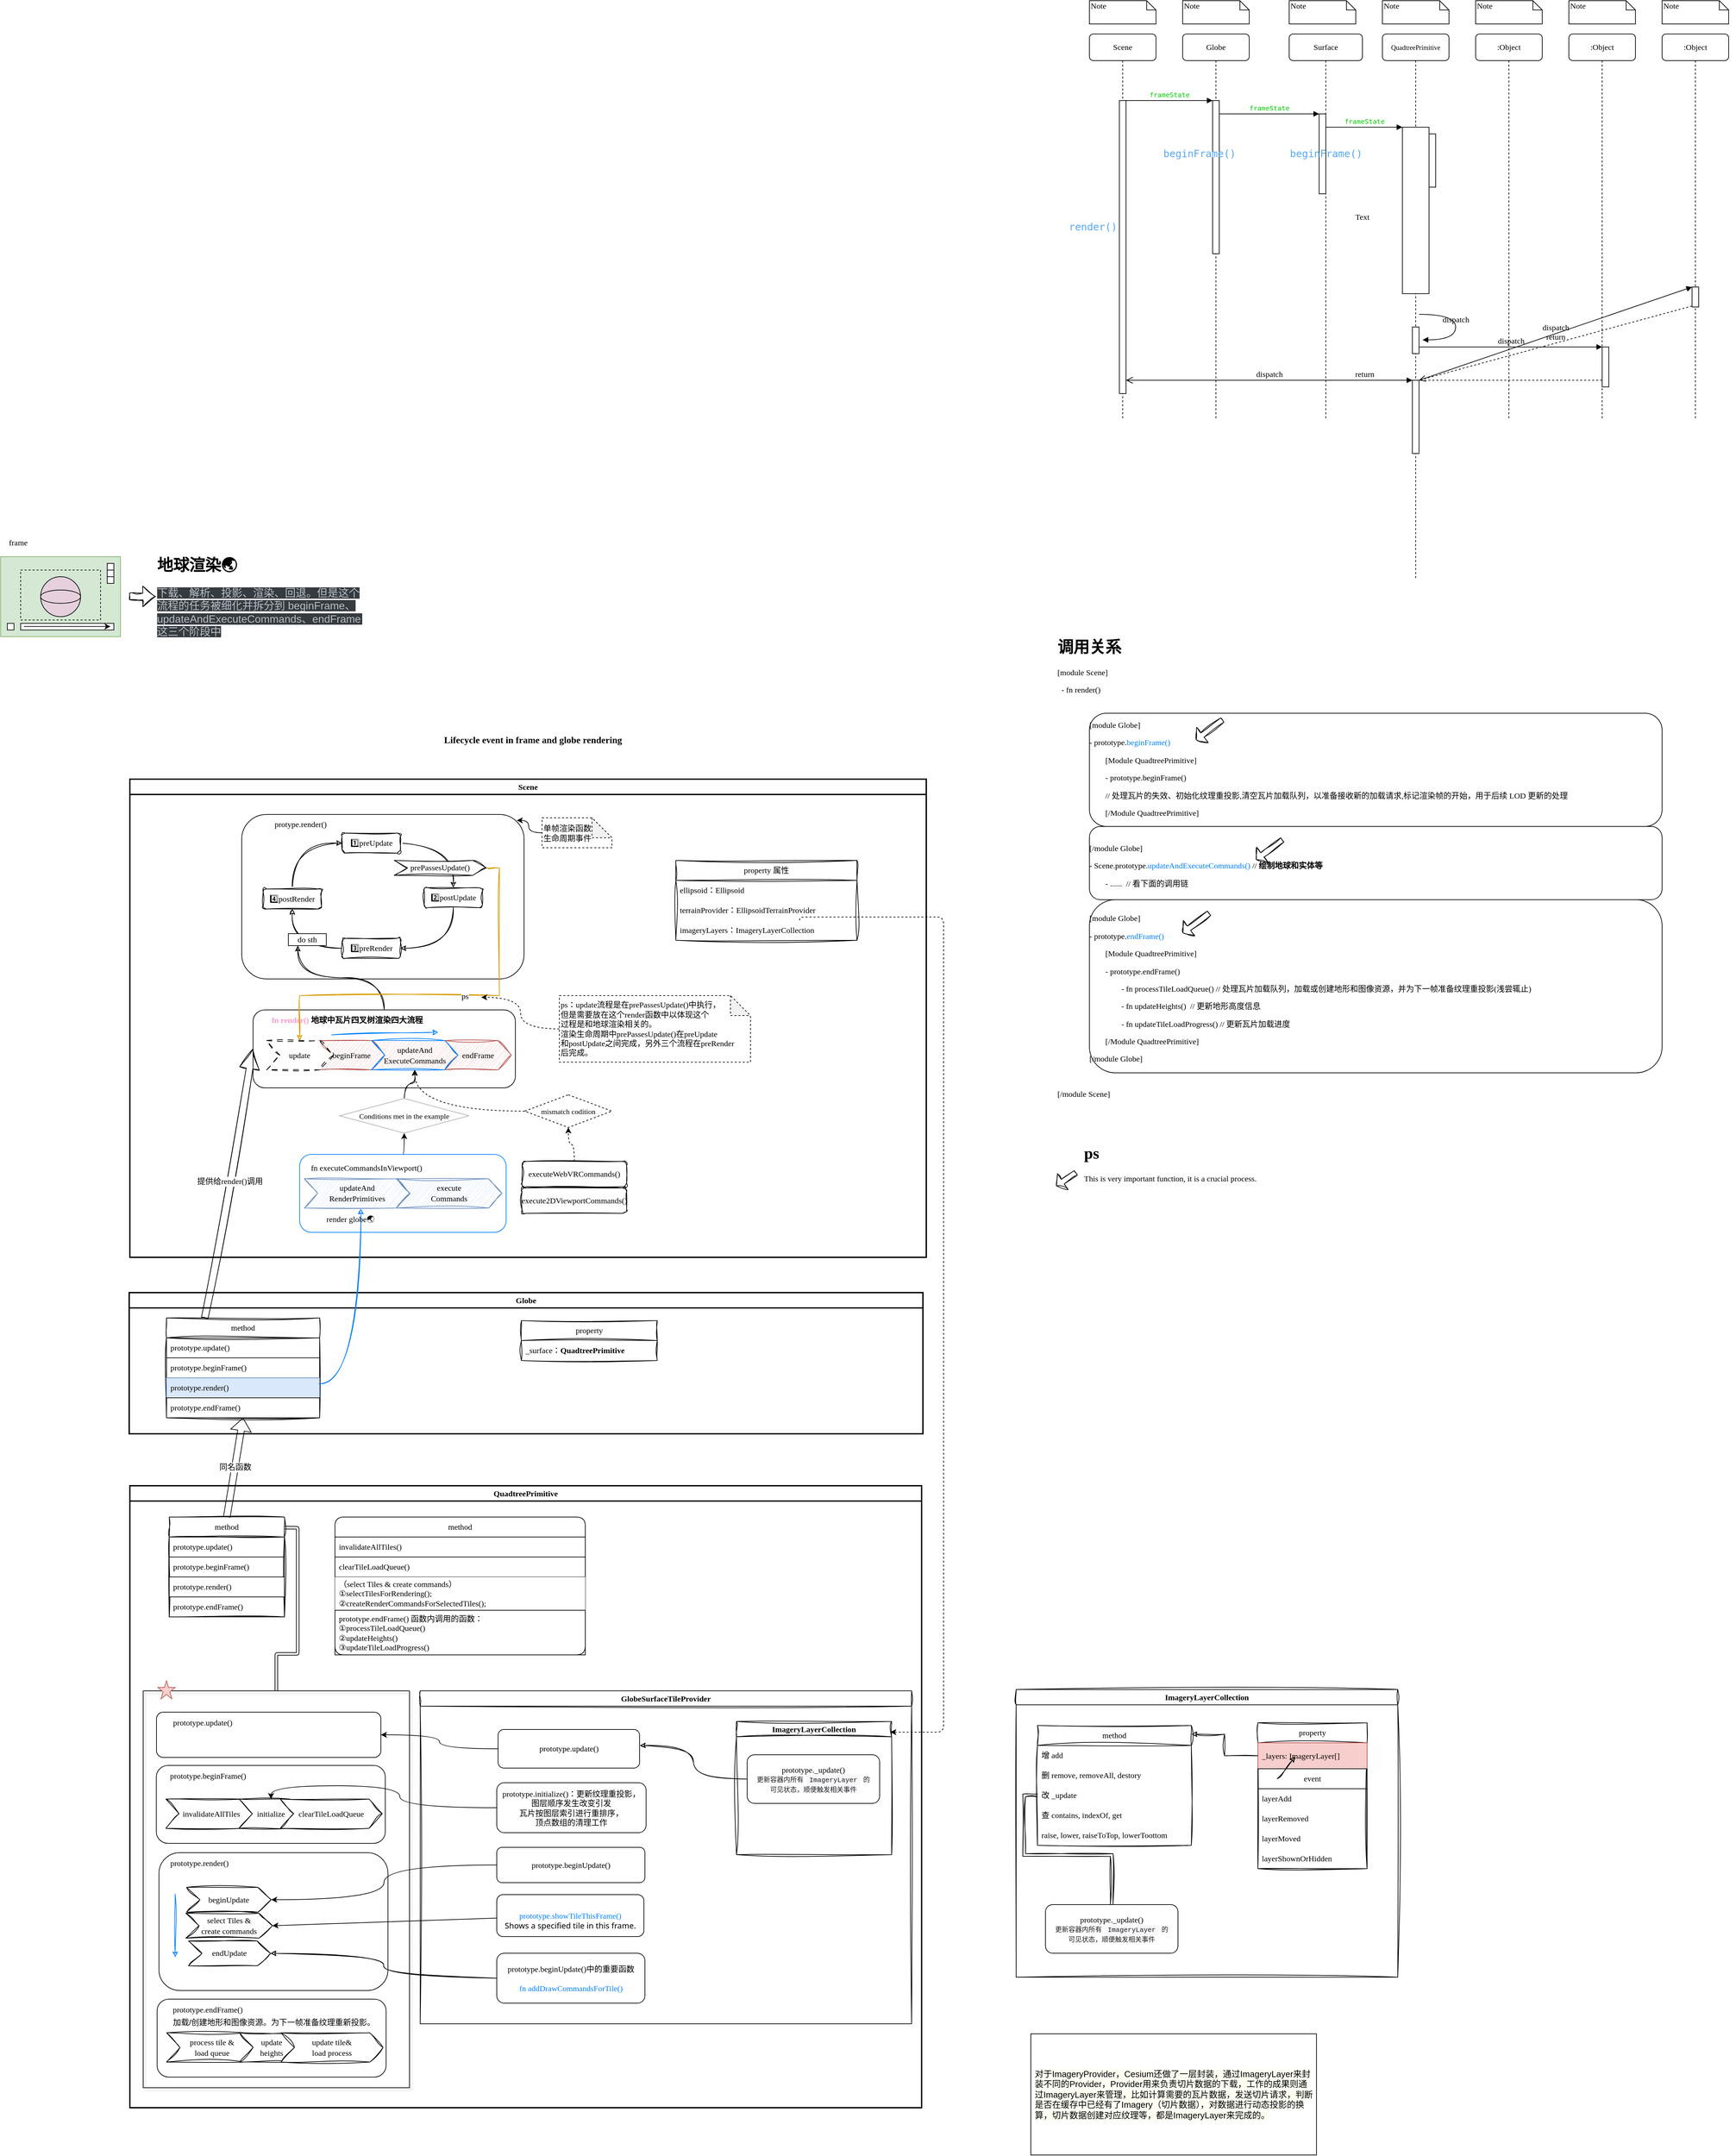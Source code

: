 <mxfile version="24.6.4" type="device">
  <diagram name="Page-1" id="13e1069c-82ec-6db2-03f1-153e76fe0fe0">
    <mxGraphModel dx="3172" dy="740" grid="0" gridSize="10" guides="1" tooltips="1" connect="1" arrows="1" fold="1" page="0" pageScale="1" pageWidth="1100" pageHeight="850" background="none" math="0" shadow="0">
      <root>
        <mxCell id="0" />
        <mxCell id="1" parent="0" />
        <mxCell id="g6Qr0spAuCnk98Qtqvo6-8" value="" style="rounded=1;whiteSpace=wrap;html=1;align=center;verticalAlign=middle;fontFamily=Comic Sans MS;fontSize=12;fontColor=default;labelBackgroundColor=none;fillColor=none;gradientColor=none;" parent="1" vertex="1">
          <mxGeometry x="100" y="1100" width="860" height="170" as="geometry" />
        </mxCell>
        <mxCell id="g6Qr0spAuCnk98Qtqvo6-9" value="" style="rounded=1;whiteSpace=wrap;html=1;align=center;verticalAlign=middle;fontFamily=Comic Sans MS;fontSize=12;fontColor=default;labelBackgroundColor=none;fillColor=none;gradientColor=none;" parent="1" vertex="1">
          <mxGeometry x="100" y="1380" width="860" height="260" as="geometry" />
        </mxCell>
        <mxCell id="g6Qr0spAuCnk98Qtqvo6-10" value="" style="rounded=1;whiteSpace=wrap;html=1;align=center;verticalAlign=middle;fontFamily=Comic Sans MS;fontSize=12;fontColor=default;labelBackgroundColor=none;fillColor=none;gradientColor=none;" parent="1" vertex="1">
          <mxGeometry x="100" y="1270" width="860" height="110" as="geometry" />
        </mxCell>
        <mxCell id="7baba1c4bc27f4b0-2" value="Globe" style="shape=umlLifeline;perimeter=lifelinePerimeter;whiteSpace=wrap;html=1;container=1;collapsible=0;recursiveResize=0;outlineConnect=0;rounded=1;shadow=0;comic=0;labelBackgroundColor=none;strokeWidth=1;fontFamily=Verdana;fontSize=12;align=center;" parent="1" vertex="1">
          <mxGeometry x="240" y="80" width="100" height="580" as="geometry" />
        </mxCell>
        <mxCell id="7baba1c4bc27f4b0-10" value="" style="html=1;points=[];perimeter=orthogonalPerimeter;rounded=0;shadow=0;comic=0;labelBackgroundColor=none;strokeWidth=1;fontFamily=Verdana;fontSize=12;align=center;" parent="7baba1c4bc27f4b0-2" vertex="1">
          <mxGeometry x="45" y="100" width="10" height="230" as="geometry" />
        </mxCell>
        <mxCell id="g6Qr0spAuCnk98Qtqvo6-4" value="&lt;div style=&quot;color: rgb(188, 190, 196); font-family: &amp;quot;JetBrains Mono Medium&amp;quot;, monospace; font-size: 11.3pt; white-space-collapse: preserve;&quot;&gt;&lt;span style=&quot;color: rgb(86, 168, 245);&quot;&gt;beginFrame()&lt;/span&gt;&lt;/div&gt;" style="text;html=1;align=center;verticalAlign=middle;resizable=0;points=[];autosize=1;strokeColor=none;fillColor=none;fontFamily=Comic Sans MS;fontSize=12;fontColor=default;labelBackgroundColor=none;" parent="7baba1c4bc27f4b0-2" vertex="1">
          <mxGeometry x="-40" y="165" width="130" height="30" as="geometry" />
        </mxCell>
        <mxCell id="7baba1c4bc27f4b0-3" value="Surface" style="shape=umlLifeline;perimeter=lifelinePerimeter;whiteSpace=wrap;html=1;container=1;collapsible=0;recursiveResize=0;outlineConnect=0;rounded=1;shadow=0;comic=0;labelBackgroundColor=none;strokeWidth=1;fontFamily=Verdana;fontSize=12;align=center;" parent="1" vertex="1">
          <mxGeometry x="400" y="80" width="110" height="580" as="geometry" />
        </mxCell>
        <mxCell id="7baba1c4bc27f4b0-13" value="" style="html=1;points=[];perimeter=orthogonalPerimeter;rounded=0;shadow=0;comic=0;labelBackgroundColor=none;strokeWidth=1;fontFamily=Verdana;fontSize=12;align=center;" parent="7baba1c4bc27f4b0-3" vertex="1">
          <mxGeometry x="45" y="120" width="10" height="120" as="geometry" />
        </mxCell>
        <mxCell id="g6Qr0spAuCnk98Qtqvo6-5" value="&lt;div style=&quot;color: rgb(188, 190, 196); font-family: &amp;quot;JetBrains Mono Medium&amp;quot;, monospace; font-size: 11.3pt; white-space-collapse: preserve;&quot;&gt;&lt;span style=&quot;color: rgb(86, 168, 245);&quot;&gt;beginFrame()&lt;/span&gt;&lt;/div&gt;" style="text;html=1;align=center;verticalAlign=middle;resizable=0;points=[];autosize=1;strokeColor=none;fillColor=none;fontFamily=Comic Sans MS;fontSize=12;fontColor=default;labelBackgroundColor=none;" parent="7baba1c4bc27f4b0-3" vertex="1">
          <mxGeometry x="-10" y="165" width="130" height="30" as="geometry" />
        </mxCell>
        <mxCell id="7baba1c4bc27f4b0-4" value="&lt;span style=&quot;font-size: 10px;&quot;&gt;QuadtreePrimitive&lt;/span&gt;" style="shape=umlLifeline;perimeter=lifelinePerimeter;whiteSpace=wrap;html=1;container=1;collapsible=0;recursiveResize=0;outlineConnect=0;rounded=1;shadow=0;comic=0;labelBackgroundColor=none;strokeWidth=1;fontFamily=Verdana;fontSize=12;align=center;" parent="1" vertex="1">
          <mxGeometry x="540" y="80" width="100" height="820" as="geometry" />
        </mxCell>
        <mxCell id="7baba1c4bc27f4b0-22" value="" style="html=1;points=[];perimeter=orthogonalPerimeter;rounded=0;shadow=0;comic=0;labelBackgroundColor=none;strokeWidth=1;fontFamily=Verdana;fontSize=12;align=center;" parent="7baba1c4bc27f4b0-4" vertex="1">
          <mxGeometry x="45" y="520" width="10" height="110" as="geometry" />
        </mxCell>
        <mxCell id="7baba1c4bc27f4b0-37" value="" style="html=1;points=[];perimeter=orthogonalPerimeter;rounded=0;shadow=0;comic=0;labelBackgroundColor=none;strokeWidth=1;fontFamily=Verdana;fontSize=12;align=center;" parent="7baba1c4bc27f4b0-4" vertex="1">
          <mxGeometry x="45" y="440" width="10" height="40" as="geometry" />
        </mxCell>
        <mxCell id="7baba1c4bc27f4b0-34" value="" style="html=1;points=[];perimeter=orthogonalPerimeter;rounded=0;shadow=0;comic=0;labelBackgroundColor=none;strokeWidth=1;fontFamily=Verdana;fontSize=12;align=center;" parent="7baba1c4bc27f4b0-4" vertex="1">
          <mxGeometry x="55" y="150" width="10" height="70" as="geometry" />
        </mxCell>
        <mxCell id="g6Qr0spAuCnk98Qtqvo6-6" value="" style="html=1;points=[];perimeter=orthogonalPerimeter;rounded=0;shadow=0;comic=0;labelBackgroundColor=none;strokeWidth=1;fontFamily=Verdana;fontSize=12;align=center;" parent="7baba1c4bc27f4b0-4" vertex="1">
          <mxGeometry x="65" y="150" width="15" height="80" as="geometry" />
        </mxCell>
        <mxCell id="7baba1c4bc27f4b0-5" value=":Object" style="shape=umlLifeline;perimeter=lifelinePerimeter;whiteSpace=wrap;html=1;container=1;collapsible=0;recursiveResize=0;outlineConnect=0;rounded=1;shadow=0;comic=0;labelBackgroundColor=none;strokeWidth=1;fontFamily=Verdana;fontSize=12;align=center;" parent="1" vertex="1">
          <mxGeometry x="680" y="80" width="100" height="580" as="geometry" />
        </mxCell>
        <mxCell id="7baba1c4bc27f4b0-6" value=":Object" style="shape=umlLifeline;perimeter=lifelinePerimeter;whiteSpace=wrap;html=1;container=1;collapsible=0;recursiveResize=0;outlineConnect=0;rounded=1;shadow=0;comic=0;labelBackgroundColor=none;strokeWidth=1;fontFamily=Verdana;fontSize=12;align=center;" parent="1" vertex="1">
          <mxGeometry x="820" y="80" width="100" height="580" as="geometry" />
        </mxCell>
        <mxCell id="7baba1c4bc27f4b0-7" value=":Object" style="shape=umlLifeline;perimeter=lifelinePerimeter;whiteSpace=wrap;html=1;container=1;collapsible=0;recursiveResize=0;outlineConnect=0;rounded=1;shadow=0;comic=0;labelBackgroundColor=none;strokeWidth=1;fontFamily=Verdana;fontSize=12;align=center;" parent="1" vertex="1">
          <mxGeometry x="960" y="80" width="100" height="580" as="geometry" />
        </mxCell>
        <mxCell id="7baba1c4bc27f4b0-16" value="" style="html=1;points=[];perimeter=orthogonalPerimeter;rounded=0;shadow=0;comic=0;labelBackgroundColor=none;strokeWidth=1;fontFamily=Verdana;fontSize=12;align=center;" parent="1" vertex="1">
          <mxGeometry x="570" y="220" width="40" height="250" as="geometry" />
        </mxCell>
        <mxCell id="7baba1c4bc27f4b0-8" value="&lt;font face=&quot;Comic Sans MS&quot;&gt;Scene&lt;/font&gt;" style="shape=umlLifeline;perimeter=lifelinePerimeter;whiteSpace=wrap;html=1;container=1;collapsible=0;recursiveResize=0;outlineConnect=0;rounded=1;shadow=0;comic=0;labelBackgroundColor=none;strokeWidth=1;fontFamily=Verdana;fontSize=12;align=center;" parent="1" vertex="1">
          <mxGeometry x="100" y="80" width="100" height="580" as="geometry" />
        </mxCell>
        <mxCell id="7baba1c4bc27f4b0-9" value="" style="html=1;points=[];perimeter=orthogonalPerimeter;rounded=0;shadow=0;comic=0;labelBackgroundColor=none;strokeWidth=1;fontFamily=Verdana;fontSize=12;align=center;" parent="7baba1c4bc27f4b0-8" vertex="1">
          <mxGeometry x="45" y="100" width="10" height="440" as="geometry" />
        </mxCell>
        <mxCell id="g6Qr0spAuCnk98Qtqvo6-2" value="&lt;span style=&quot;font-family: &amp;quot;JetBrains Mono Medium&amp;quot;, monospace; font-size: 15.067px; white-space-collapse: preserve; color: rgb(86, 168, 245);&quot;&gt;render()&lt;/span&gt;" style="text;html=1;align=center;verticalAlign=middle;resizable=0;points=[];autosize=1;strokeColor=none;fillColor=none;fontFamily=Verdana;fontSize=12;fontColor=default;labelBackgroundColor=none;" parent="7baba1c4bc27f4b0-8" vertex="1">
          <mxGeometry x="-45" y="275" width="100" height="30" as="geometry" />
        </mxCell>
        <mxCell id="7baba1c4bc27f4b0-17" value="&lt;span style=&quot;color: rgb(0, 204, 0); font-family: &amp;quot;JetBrains Mono Medium&amp;quot;, monospace; font-size: 10px; white-space-collapse: preserve;&quot;&gt;frameState&lt;/span&gt;" style="html=1;verticalAlign=bottom;endArrow=block;labelBackgroundColor=none;fontFamily=Verdana;fontSize=12;edgeStyle=elbowEdgeStyle;elbow=vertical;" parent="1" source="7baba1c4bc27f4b0-13" target="7baba1c4bc27f4b0-16" edge="1">
          <mxGeometry relative="1" as="geometry">
            <mxPoint x="510" y="220" as="sourcePoint" />
            <Array as="points">
              <mxPoint x="460" y="220" />
            </Array>
            <mxPoint as="offset" />
          </mxGeometry>
        </mxCell>
        <mxCell id="7baba1c4bc27f4b0-23" value="dispatch" style="html=1;verticalAlign=bottom;endArrow=block;entryX=0;entryY=0;labelBackgroundColor=none;fontFamily=Verdana;fontSize=12;" parent="1" source="7baba1c4bc27f4b0-9" target="7baba1c4bc27f4b0-22" edge="1">
          <mxGeometry relative="1" as="geometry">
            <mxPoint x="510" y="420" as="sourcePoint" />
          </mxGeometry>
        </mxCell>
        <mxCell id="7baba1c4bc27f4b0-25" value="" style="html=1;points=[];perimeter=orthogonalPerimeter;rounded=0;shadow=0;comic=0;labelBackgroundColor=none;strokeColor=#000000;strokeWidth=1;fillColor=#FFFFFF;fontFamily=Verdana;fontSize=12;fontColor=#000000;align=center;" parent="1" vertex="1">
          <mxGeometry x="1005" y="460" width="10" height="30" as="geometry" />
        </mxCell>
        <mxCell id="7baba1c4bc27f4b0-26" value="dispatch" style="html=1;verticalAlign=bottom;endArrow=block;entryX=0;entryY=0;labelBackgroundColor=none;fontFamily=Verdana;fontSize=12;" parent="1" source="7baba1c4bc27f4b0-22" target="7baba1c4bc27f4b0-25" edge="1">
          <mxGeometry relative="1" as="geometry">
            <mxPoint x="930" y="340" as="sourcePoint" />
          </mxGeometry>
        </mxCell>
        <mxCell id="7baba1c4bc27f4b0-27" value="return" style="html=1;verticalAlign=bottom;endArrow=open;dashed=1;endSize=8;exitX=0;exitY=0.95;labelBackgroundColor=none;fontFamily=Verdana;fontSize=12;" parent="1" source="7baba1c4bc27f4b0-25" target="7baba1c4bc27f4b0-22" edge="1">
          <mxGeometry relative="1" as="geometry">
            <mxPoint x="930" y="416" as="targetPoint" />
          </mxGeometry>
        </mxCell>
        <mxCell id="7baba1c4bc27f4b0-28" value="" style="html=1;points=[];perimeter=orthogonalPerimeter;rounded=0;shadow=0;comic=0;labelBackgroundColor=none;strokeWidth=1;fontFamily=Verdana;fontSize=12;align=center;" parent="1" vertex="1">
          <mxGeometry x="870" y="550" width="10" height="60" as="geometry" />
        </mxCell>
        <mxCell id="7baba1c4bc27f4b0-29" value="dispatch" style="html=1;verticalAlign=bottom;endArrow=block;entryX=0;entryY=0;labelBackgroundColor=none;fontFamily=Verdana;fontSize=12;edgeStyle=elbowEdgeStyle;elbow=vertical;" parent="1" source="7baba1c4bc27f4b0-37" target="7baba1c4bc27f4b0-28" edge="1">
          <mxGeometry relative="1" as="geometry">
            <mxPoint x="800" y="550" as="sourcePoint" />
          </mxGeometry>
        </mxCell>
        <mxCell id="7baba1c4bc27f4b0-30" value="return" style="html=1;verticalAlign=bottom;endArrow=open;dashed=1;endSize=8;labelBackgroundColor=none;fontFamily=Verdana;fontSize=12;edgeStyle=elbowEdgeStyle;elbow=vertical;" parent="1" source="7baba1c4bc27f4b0-28" target="7baba1c4bc27f4b0-9" edge="1">
          <mxGeometry relative="1" as="geometry">
            <mxPoint x="800" y="626" as="targetPoint" />
            <Array as="points">
              <mxPoint x="570" y="600" />
            </Array>
          </mxGeometry>
        </mxCell>
        <mxCell id="7baba1c4bc27f4b0-11" value="&lt;div style=&quot;font-family: &amp;quot;JetBrains Mono Medium&amp;quot;, monospace; white-space-collapse: preserve;&quot;&gt;&lt;font style=&quot;font-size: 10px;&quot; color=&quot;#00cc00&quot;&gt;frameState&lt;/font&gt;&lt;/div&gt;" style="html=1;verticalAlign=bottom;endArrow=block;entryX=0;entryY=0;labelBackgroundColor=none;fontFamily=Verdana;fontSize=12;edgeStyle=elbowEdgeStyle;elbow=vertical;" parent="1" source="7baba1c4bc27f4b0-9" target="7baba1c4bc27f4b0-10" edge="1">
          <mxGeometry relative="1" as="geometry">
            <mxPoint x="220" y="190" as="sourcePoint" />
            <mxPoint as="offset" />
          </mxGeometry>
        </mxCell>
        <mxCell id="7baba1c4bc27f4b0-14" value="&lt;span style=&quot;color: rgb(0, 204, 0); font-family: &amp;quot;JetBrains Mono Medium&amp;quot;, monospace; font-size: 10px; white-space-collapse: preserve;&quot;&gt;frameState&lt;/span&gt;" style="html=1;verticalAlign=bottom;endArrow=block;entryX=0;entryY=0;labelBackgroundColor=none;fontFamily=Verdana;fontSize=12;edgeStyle=elbowEdgeStyle;elbow=vertical;" parent="1" source="7baba1c4bc27f4b0-10" target="7baba1c4bc27f4b0-13" edge="1">
          <mxGeometry relative="1" as="geometry">
            <mxPoint x="370" y="200" as="sourcePoint" />
            <mxPoint as="offset" />
          </mxGeometry>
        </mxCell>
        <mxCell id="7baba1c4bc27f4b0-39" value="dispatch" style="html=1;verticalAlign=bottom;endArrow=block;labelBackgroundColor=none;fontFamily=Verdana;fontSize=12;elbow=vertical;edgeStyle=orthogonalEdgeStyle;curved=1;entryX=1;entryY=0.286;entryPerimeter=0;exitX=1.038;exitY=0.345;exitPerimeter=0;" parent="1" edge="1">
          <mxGeometry relative="1" as="geometry">
            <mxPoint x="595.333" y="501" as="sourcePoint" />
            <mxPoint x="600.333" y="539.333" as="targetPoint" />
            <Array as="points">
              <mxPoint x="650" y="501" />
              <mxPoint x="650" y="539" />
            </Array>
          </mxGeometry>
        </mxCell>
        <mxCell id="7baba1c4bc27f4b0-40" value="Note" style="shape=note;whiteSpace=wrap;html=1;size=14;verticalAlign=top;align=left;spacingTop=-6;rounded=0;shadow=0;comic=0;labelBackgroundColor=none;strokeWidth=1;fontFamily=Verdana;fontSize=12" parent="1" vertex="1">
          <mxGeometry x="100" y="30" width="100" height="35" as="geometry" />
        </mxCell>
        <mxCell id="7baba1c4bc27f4b0-41" value="Note" style="shape=note;whiteSpace=wrap;html=1;size=14;verticalAlign=top;align=left;spacingTop=-6;rounded=0;shadow=0;comic=0;labelBackgroundColor=none;strokeWidth=1;fontFamily=Verdana;fontSize=12" parent="1" vertex="1">
          <mxGeometry x="240" y="30" width="100" height="35" as="geometry" />
        </mxCell>
        <mxCell id="7baba1c4bc27f4b0-42" value="Note" style="shape=note;whiteSpace=wrap;html=1;size=14;verticalAlign=top;align=left;spacingTop=-6;rounded=0;shadow=0;comic=0;labelBackgroundColor=none;strokeWidth=1;fontFamily=Verdana;fontSize=12" parent="1" vertex="1">
          <mxGeometry x="400" y="30" width="100" height="35" as="geometry" />
        </mxCell>
        <mxCell id="7baba1c4bc27f4b0-43" value="Note" style="shape=note;whiteSpace=wrap;html=1;size=14;verticalAlign=top;align=left;spacingTop=-6;rounded=0;shadow=0;comic=0;labelBackgroundColor=none;strokeWidth=1;fontFamily=Verdana;fontSize=12" parent="1" vertex="1">
          <mxGeometry x="540" y="30" width="100" height="35" as="geometry" />
        </mxCell>
        <mxCell id="7baba1c4bc27f4b0-44" value="Note" style="shape=note;whiteSpace=wrap;html=1;size=14;verticalAlign=top;align=left;spacingTop=-6;rounded=0;shadow=0;comic=0;labelBackgroundColor=none;strokeWidth=1;fontFamily=Verdana;fontSize=12" parent="1" vertex="1">
          <mxGeometry x="680" y="30" width="100" height="35" as="geometry" />
        </mxCell>
        <mxCell id="7baba1c4bc27f4b0-45" value="Note" style="shape=note;whiteSpace=wrap;html=1;size=14;verticalAlign=top;align=left;spacingTop=-6;rounded=0;shadow=0;comic=0;labelBackgroundColor=none;strokeWidth=1;fontFamily=Verdana;fontSize=12" parent="1" vertex="1">
          <mxGeometry x="820" y="30" width="100" height="35" as="geometry" />
        </mxCell>
        <mxCell id="7baba1c4bc27f4b0-46" value="Note" style="shape=note;whiteSpace=wrap;html=1;size=14;verticalAlign=top;align=left;spacingTop=-6;rounded=0;shadow=0;comic=0;labelBackgroundColor=none;strokeWidth=1;fontFamily=Verdana;fontSize=12" parent="1" vertex="1">
          <mxGeometry x="960" y="30" width="100" height="35" as="geometry" />
        </mxCell>
        <mxCell id="g6Qr0spAuCnk98Qtqvo6-3" value="Text" style="text;html=1;align=center;verticalAlign=middle;whiteSpace=wrap;rounded=0;fontFamily=Comic Sans MS;fontSize=12;fontColor=default;labelBackgroundColor=none;" parent="1" vertex="1">
          <mxGeometry x="480" y="340" width="60" height="30" as="geometry" />
        </mxCell>
        <mxCell id="g6Qr0spAuCnk98Qtqvo6-7" value="&lt;h1 style=&quot;margin-top: 0px;&quot;&gt;调用关系&lt;/h1&gt;&lt;p&gt;[module Scene]&lt;/p&gt;&lt;p&gt;&lt;span style=&quot;white-space: normal;&quot;&gt;&amp;nbsp; - fn render()&lt;/span&gt;&lt;/p&gt;&lt;p&gt;&lt;span style=&quot;white-space: normal;&quot;&gt;&lt;span style=&quot;white-space: pre;&quot;&gt;&#x9;&lt;/span&gt;&lt;span style=&quot;white-space: pre;&quot;&gt;&#x9;&lt;/span&gt;&lt;br&gt;&lt;/span&gt;&lt;/p&gt;&lt;p&gt;&lt;span style=&quot;white-space: normal;&quot;&gt;&lt;span style=&quot;white-space:pre&quot;&gt;&#x9;&#x9;&lt;/span&gt;[module Globe]&lt;/span&gt;&lt;/p&gt;&lt;p&gt;&lt;span style=&quot;white-space: normal;&quot;&gt;&lt;span style=&quot;white-space:pre&quot;&gt;&#x9;&#x9;&lt;/span&gt;- prototype.&lt;font color=&quot;#007fff&quot;&gt;beginFrame()&lt;/font&gt;&lt;/span&gt;&lt;/p&gt;&lt;p&gt;&lt;span style=&quot;white-space: normal;&quot;&gt;&lt;span style=&quot;white-space:pre&quot;&gt;&#x9;&#x9;&#x9;&lt;/span&gt;[Module QuadtreePrimitive]&lt;/span&gt;&lt;/p&gt;&lt;p&gt;&lt;span style=&quot;white-space: normal;&quot;&gt;&lt;span style=&quot;white-space:pre&quot;&gt;&#x9;&#x9;&#x9;&lt;/span&gt;-&amp;nbsp;&lt;/span&gt;prototype.&lt;span style=&quot;white-space: normal;&quot;&gt;beginFrame()&amp;nbsp;&lt;/span&gt;&lt;/p&gt;&lt;p&gt;&lt;span style=&quot;white-space: normal;&quot;&gt;&lt;span style=&quot;white-space: pre;&quot;&gt;&#x9;&lt;/span&gt;&lt;span style=&quot;white-space: pre;&quot;&gt;&#x9;&lt;/span&gt;&lt;span style=&quot;white-space: pre;&quot;&gt;&#x9;&lt;/span&gt;// 处理瓦片的失效、初始化纹理重投影,清空瓦片加载队列，以准备接收新的加载请求,标记渲染帧的开始，用于后续 LOD 更新的处理&lt;/span&gt;&lt;/p&gt;&lt;p&gt;&lt;span style=&quot;white-space: normal;&quot;&gt;&lt;span style=&quot;white-space:pre&quot;&gt;&#x9;&#x9;&#x9;&lt;/span&gt;[/Module QuadtreePrimitive]&lt;/span&gt;&lt;/p&gt;&lt;p&gt;&lt;span style=&quot;white-space: normal;&quot;&gt;&lt;br&gt;&lt;/span&gt;&lt;/p&gt;&lt;p&gt;&lt;span style=&quot;white-space: normal;&quot;&gt;&lt;span style=&quot;white-space:pre&quot;&gt;&#x9;&#x9;&lt;/span&gt;[/module Globe]&lt;/span&gt;&lt;span style=&quot;background-color: initial; white-space: pre;&quot;&gt;&#x9;&lt;/span&gt;&lt;span style=&quot;background-color: initial; white-space: pre;&quot;&gt;&#x9;&lt;/span&gt;&lt;/p&gt;&lt;p&gt;&lt;span style=&quot;white-space: normal;&quot;&gt;&lt;span style=&quot;white-space:pre&quot;&gt;&#x9;&#x9;&lt;/span&gt;- Scene.prototype.&lt;font color=&quot;#007fff&quot;&gt;updateAndExecuteCommands()&lt;/font&gt; // &lt;b&gt;绘制地球和实体等&lt;/b&gt;&lt;/span&gt;&lt;/p&gt;&lt;p&gt;&lt;span style=&quot;white-space: normal;&quot;&gt;&lt;span style=&quot;white-space:pre&quot;&gt;&#x9;&#x9;&#x9;&lt;/span&gt;- ......&amp;nbsp; // 看下面的调用链&lt;/span&gt;&lt;/p&gt;&lt;p&gt;&lt;span style=&quot;white-space: normal;&quot;&gt;&lt;span style=&quot;white-space: pre;&quot;&gt;&#x9;&lt;/span&gt;&lt;span style=&quot;white-space: pre;&quot;&gt;&#x9;&lt;/span&gt;&lt;br&gt;&lt;/span&gt;&lt;/p&gt;&lt;p&gt;&lt;span style=&quot;white-space: normal;&quot;&gt;&lt;span style=&quot;white-space:pre&quot;&gt;&#x9;&#x9;&lt;/span&gt;[module Globe]&lt;/span&gt;&lt;/p&gt;&lt;p&gt;&lt;span style=&quot;white-space: normal;&quot;&gt;&lt;span style=&quot;white-space:pre&quot;&gt;&#x9;&#x9;&lt;/span&gt;-&amp;nbsp;&lt;/span&gt;prototype.&lt;span style=&quot;white-space: normal;&quot;&gt;&lt;font color=&quot;#007fff&quot;&gt;endFrame()&lt;/font&gt;&lt;/span&gt;&lt;/p&gt;&lt;p&gt;&lt;span style=&quot;white-space: normal;&quot;&gt;&lt;span style=&quot;white-space:pre&quot;&gt;&#x9;&#x9;&#x9;&lt;/span&gt;[Module QuadtreePrimitive]&lt;/span&gt;&lt;/p&gt;&lt;p&gt;&lt;span style=&quot;white-space: normal;&quot;&gt;&lt;span style=&quot;white-space:pre&quot;&gt;&#x9;&#x9;&#x9;&lt;/span&gt;-&amp;nbsp;&lt;/span&gt;prototype.&lt;span style=&quot;white-space: normal;&quot;&gt;endFrame()&lt;/span&gt;&lt;/p&gt;&lt;p&gt;&lt;span style=&quot;white-space: normal;&quot;&gt;&lt;span style=&quot;white-space:pre&quot;&gt;&#x9;&#x9;&#x9;&#x9;&lt;/span&gt;- fn processTileLoadQueue() // 处理瓦片加载队列，加载或创建地形和图像资源，并为下一帧准备纹理重投影(浅尝辄止)&lt;/span&gt;&lt;/p&gt;&lt;p&gt;&lt;span style=&quot;white-space: normal;&quot;&gt;&lt;span style=&quot;white-space:pre&quot;&gt;&#x9;&#x9;&#x9;&#x9;&lt;/span&gt;- fn updateHeights()&amp;nbsp; // 更新地形高度信息&lt;/span&gt;&lt;/p&gt;&lt;p&gt;&lt;span style=&quot;white-space: normal;&quot;&gt;&lt;span style=&quot;white-space:pre&quot;&gt;&#x9;&#x9;&#x9;&#x9;&lt;/span&gt;- fn updateTileLoadProgress() // 更新瓦片加载进度&lt;/span&gt;&lt;/p&gt;&lt;p&gt;&lt;span style=&quot;white-space: normal;&quot;&gt;&lt;span style=&quot;white-space:pre&quot;&gt;&#x9;&#x9;&#x9;&lt;/span&gt;[/Module QuadtreePrimitive]&lt;/span&gt;&lt;/p&gt;&lt;p&gt;&lt;span style=&quot;white-space: normal;&quot;&gt;&lt;span style=&quot;white-space:pre&quot;&gt;&#x9;&#x9;&lt;/span&gt;[/module Globe]&lt;/span&gt;&lt;/p&gt;&lt;p&gt;&lt;br&gt;&lt;/p&gt;&lt;p&gt;[/module Scene]&lt;/p&gt;" style="text;html=1;whiteSpace=wrap;overflow=hidden;rounded=0;fontFamily=Comic Sans MS;fontSize=12;fontColor=default;labelBackgroundColor=none;" parent="1" vertex="1">
          <mxGeometry x="50" y="980" width="1020" height="710" as="geometry" />
        </mxCell>
        <mxCell id="g6Qr0spAuCnk98Qtqvo6-12" value="" style="shape=flexArrow;endArrow=classic;html=1;rounded=0;sketch=1;hachureGap=4;jiggle=2;curveFitting=1;fontFamily=Comic Sans MS;fontSource=https%3A%2F%2Ffonts.googleapis.com%2Fcss%3Ffamily%3DArchitects%2BDaughter;fontSize=12;fontColor=default;labelBackgroundColor=none;width=8;endSize=3.53;" parent="1" edge="1">
          <mxGeometry width="50" height="50" relative="1" as="geometry">
            <mxPoint x="300" y="1110" as="sourcePoint" />
            <mxPoint x="260" y="1140" as="targetPoint" />
          </mxGeometry>
        </mxCell>
        <mxCell id="g6Qr0spAuCnk98Qtqvo6-13" value="" style="shape=flexArrow;endArrow=classic;html=1;rounded=0;sketch=1;hachureGap=4;jiggle=2;curveFitting=1;fontFamily=Comic Sans MS;fontSource=https%3A%2F%2Ffonts.googleapis.com%2Fcss%3Ffamily%3DArchitects%2BDaughter;fontSize=12;fontColor=default;labelBackgroundColor=none;width=8;endSize=3.53;" parent="1" edge="1">
          <mxGeometry width="50" height="50" relative="1" as="geometry">
            <mxPoint x="390" y="1290" as="sourcePoint" />
            <mxPoint x="350" y="1320" as="targetPoint" />
          </mxGeometry>
        </mxCell>
        <mxCell id="g6Qr0spAuCnk98Qtqvo6-14" value="" style="shape=flexArrow;endArrow=classic;html=1;rounded=0;sketch=1;hachureGap=4;jiggle=2;curveFitting=1;fontFamily=Comic Sans MS;fontSource=https%3A%2F%2Ffonts.googleapis.com%2Fcss%3Ffamily%3DArchitects%2BDaughter;fontSize=12;fontColor=default;labelBackgroundColor=none;width=8;endSize=3.53;" parent="1" edge="1">
          <mxGeometry width="50" height="50" relative="1" as="geometry">
            <mxPoint x="280" y="1400" as="sourcePoint" />
            <mxPoint x="240" y="1430" as="targetPoint" />
          </mxGeometry>
        </mxCell>
        <mxCell id="g6Qr0spAuCnk98Qtqvo6-15" value="" style="shape=flexArrow;endArrow=classic;html=1;rounded=0;sketch=1;hachureGap=4;jiggle=2;curveFitting=1;fontFamily=Comic Sans MS;fontSource=https%3A%2F%2Ffonts.googleapis.com%2Fcss%3Ffamily%3DArchitects%2BDaughter;fontSize=12;fontColor=default;labelBackgroundColor=none;width=8;endSize=3.53;" parent="1" edge="1">
          <mxGeometry width="50" height="50" relative="1" as="geometry">
            <mxPoint x="80" y="1790" as="sourcePoint" />
            <mxPoint x="50" y="1810" as="targetPoint" />
          </mxGeometry>
        </mxCell>
        <mxCell id="g6Qr0spAuCnk98Qtqvo6-16" value="&lt;h1 style=&quot;margin-top: 0px;&quot;&gt;ps&lt;/h1&gt;&lt;p&gt;This is very important function, it is a crucial process.&lt;/p&gt;" style="text;html=1;whiteSpace=wrap;overflow=hidden;rounded=0;fontFamily=Comic Sans MS;fontSize=12;fontColor=default;labelBackgroundColor=none;" parent="1" vertex="1">
          <mxGeometry x="90" y="1740" width="880" height="170" as="geometry" />
        </mxCell>
        <mxCell id="WggVi8UvWHG0Bu3KGBCK-31" value="&lt;font style=&quot;font-size: 14px;&quot;&gt;&lt;b&gt;Lifecycle event in frame and globe rendering&lt;/b&gt;&lt;/font&gt;" style="text;html=1;align=center;verticalAlign=middle;resizable=0;points=[];autosize=1;strokeColor=none;fillColor=none;fontFamily=Comic Sans MS;fontSize=12;fontColor=default;" parent="1" vertex="1">
          <mxGeometry x="-901" y="1126" width="330" height="30" as="geometry" />
        </mxCell>
        <mxCell id="WggVi8UvWHG0Bu3KGBCK-32" value="" style="group" parent="1" vertex="1" connectable="0">
          <mxGeometry x="-1535" y="865" width="180" height="120" as="geometry" />
        </mxCell>
        <mxCell id="WggVi8UvWHG0Bu3KGBCK-33" value="" style="group;fillColor=#d5e8d4;strokeColor=#82b366;container=0;rounded=0;hachureGap=4;align=center;verticalAlign=middle;fontFamily=Comic Sans MS;fontSize=12;fontColor=default;" parent="WggVi8UvWHG0Bu3KGBCK-32" vertex="1" connectable="0">
          <mxGeometry width="180" height="120" as="geometry" />
        </mxCell>
        <mxCell id="WggVi8UvWHG0Bu3KGBCK-34" value="" style="rounded=0;whiteSpace=wrap;html=1;container=0;fillColor=#d5e8d4;strokeColor=#82b366;hachureGap=4;align=center;verticalAlign=middle;fontFamily=Comic Sans MS;fontSize=12;fontColor=default;" parent="WggVi8UvWHG0Bu3KGBCK-32" vertex="1">
          <mxGeometry width="180" height="120" as="geometry" />
        </mxCell>
        <mxCell id="WggVi8UvWHG0Bu3KGBCK-35" value="" style="ellipse;whiteSpace=wrap;html=1;aspect=fixed;container=0;rounded=0;hachureGap=4;strokeColor=default;align=center;verticalAlign=middle;fontFamily=Comic Sans MS;fontSize=12;fontColor=default;fillColor=#E6D0DE;" parent="WggVi8UvWHG0Bu3KGBCK-32" vertex="1">
          <mxGeometry x="60" y="30" width="60" height="60" as="geometry" />
        </mxCell>
        <mxCell id="WggVi8UvWHG0Bu3KGBCK-36" value="" style="rounded=0;whiteSpace=wrap;html=1;container=0;hachureGap=4;strokeColor=default;align=center;verticalAlign=middle;fontFamily=Comic Sans MS;fontSize=12;fontColor=default;fillColor=default;" parent="WggVi8UvWHG0Bu3KGBCK-32" vertex="1">
          <mxGeometry x="10" y="100" width="10" height="10" as="geometry" />
        </mxCell>
        <mxCell id="WggVi8UvWHG0Bu3KGBCK-37" value="" style="rounded=0;whiteSpace=wrap;html=1;container=0;hachureGap=4;strokeColor=default;align=center;verticalAlign=middle;fontFamily=Comic Sans MS;fontSize=12;fontColor=default;fillColor=default;" parent="WggVi8UvWHG0Bu3KGBCK-32" vertex="1">
          <mxGeometry x="30" y="100" width="140" height="10" as="geometry" />
        </mxCell>
        <mxCell id="WggVi8UvWHG0Bu3KGBCK-38" value="" style="rounded=0;whiteSpace=wrap;html=1;container=0;hachureGap=4;strokeColor=default;align=center;verticalAlign=middle;fontFamily=Comic Sans MS;fontSize=12;fontColor=default;fillColor=default;" parent="WggVi8UvWHG0Bu3KGBCK-32" vertex="1">
          <mxGeometry x="160" y="10" width="10" height="10" as="geometry" />
        </mxCell>
        <mxCell id="WggVi8UvWHG0Bu3KGBCK-39" value="" style="rounded=0;whiteSpace=wrap;html=1;container=0;hachureGap=4;strokeColor=default;align=center;verticalAlign=middle;fontFamily=Comic Sans MS;fontSize=12;fontColor=default;fillColor=default;" parent="WggVi8UvWHG0Bu3KGBCK-32" vertex="1">
          <mxGeometry x="160" y="20" width="10" height="10" as="geometry" />
        </mxCell>
        <mxCell id="WggVi8UvWHG0Bu3KGBCK-40" value="" style="rounded=0;whiteSpace=wrap;html=1;container=0;hachureGap=4;strokeColor=default;align=center;verticalAlign=middle;fontFamily=Comic Sans MS;fontSize=12;fontColor=default;fillColor=default;" parent="WggVi8UvWHG0Bu3KGBCK-32" vertex="1">
          <mxGeometry x="160" y="30" width="10" height="10" as="geometry" />
        </mxCell>
        <mxCell id="WggVi8UvWHG0Bu3KGBCK-41" value="" style="rounded=0;whiteSpace=wrap;html=1;fillColor=none;dashed=1;container=0;hachureGap=4;strokeColor=default;align=center;verticalAlign=middle;fontFamily=Comic Sans MS;fontSize=12;fontColor=default;" parent="WggVi8UvWHG0Bu3KGBCK-32" vertex="1">
          <mxGeometry x="30" y="20" width="120" height="75" as="geometry" />
        </mxCell>
        <mxCell id="WggVi8UvWHG0Bu3KGBCK-42" value="" style="endArrow=classic;html=1;rounded=0;hachureGap=4;fontFamily=Comic Sans MS;fontSource=https%3A%2F%2Ffonts.googleapis.com%2Fcss%3Ffamily%3DArchitects%2BDaughter;fontSize=12;fontColor=default;" parent="WggVi8UvWHG0Bu3KGBCK-32" edge="1">
          <mxGeometry width="50" height="50" relative="1" as="geometry">
            <mxPoint x="35" y="104.71" as="sourcePoint" />
            <mxPoint x="165" y="104.71" as="targetPoint" />
          </mxGeometry>
        </mxCell>
        <mxCell id="WggVi8UvWHG0Bu3KGBCK-43" value="" style="ellipse;whiteSpace=wrap;html=1;container=0;rounded=0;hachureGap=4;strokeColor=default;align=center;verticalAlign=middle;fontFamily=Comic Sans MS;fontSize=12;fontColor=default;fillColor=#E6D0DE;" parent="WggVi8UvWHG0Bu3KGBCK-32" vertex="1">
          <mxGeometry x="60" y="50" width="60" height="20" as="geometry" />
        </mxCell>
        <mxCell id="WggVi8UvWHG0Bu3KGBCK-44" value="" style="shape=flexArrow;endArrow=classic;html=1;rounded=0;sketch=1;hachureGap=4;jiggle=2;curveFitting=1;fontFamily=Comic Sans MS;fontSource=https%3A%2F%2Ffonts.googleapis.com%2Fcss%3Ffamily%3DArchitects%2BDaughter;fontSize=12;fontColor=default;" parent="1" edge="1">
          <mxGeometry width="50" height="50" relative="1" as="geometry">
            <mxPoint x="-1342" y="924.66" as="sourcePoint" />
            <mxPoint x="-1302" y="924.66" as="targetPoint" />
          </mxGeometry>
        </mxCell>
        <mxCell id="WggVi8UvWHG0Bu3KGBCK-53" value="frame" style="text;html=1;align=center;verticalAlign=middle;resizable=0;points=[];autosize=1;strokeColor=none;fillColor=none;fontFamily=Comic Sans MS;fontSize=12;fontColor=default;labelBackgroundColor=none;" parent="1" vertex="1">
          <mxGeometry x="-1535" y="831" width="52" height="26" as="geometry" />
        </mxCell>
        <mxCell id="WggVi8UvWHG0Bu3KGBCK-57" value="&lt;h1 style=&quot;margin-top: 0px;&quot;&gt;地球渲染🌏&lt;/h1&gt;&lt;p&gt;&lt;span style=&quot;color: rgb(184, 191, 198); font-family: JetBrainsMono-Medium, Helvetica, Arial, &amp;quot;Segoe UI Emoji&amp;quot;, sans-serif; font-size: 16px; orphans: 4; white-space-collapse: preserve; background-color: rgb(54, 59, 64);&quot;&gt;下载、解析、投影、渲染、回退。但是这个流程的任务被细化并拆分到 beginFrame、updateAndExecuteCommands、endFrame 这三个阶段中&lt;/span&gt;&lt;br&gt;&lt;/p&gt;" style="text;html=1;whiteSpace=wrap;overflow=hidden;rounded=0;fontFamily=Architects Daughter;fontSource=https%3A%2F%2Ffonts.googleapis.com%2Fcss%3Ffamily%3DArchitects%2BDaughter;" parent="1" vertex="1">
          <mxGeometry x="-1302" y="858" width="310" height="150" as="geometry" />
        </mxCell>
        <mxCell id="DdBDHRNDh4QRJktBrmLc-33" value="QuadtreePrimitive" style="swimlane;whiteSpace=wrap;html=1;rounded=0;align=center;verticalAlign=middle;fontFamily=Comic Sans MS;fontSize=12;fontColor=default;fillColor=none;gradientColor=none;strokeWidth=2;" parent="1" vertex="1">
          <mxGeometry x="-1341" y="2260" width="1189" height="934" as="geometry">
            <mxRectangle x="-826" y="2215" width="139" height="26" as="alternateBounds" />
          </mxGeometry>
        </mxCell>
        <mxCell id="DdBDHRNDh4QRJktBrmLc-34" value="GlobeSurfaceTileProvider" style="swimlane;whiteSpace=wrap;html=1;rounded=0;align=center;verticalAlign=middle;fontFamily=Comic Sans MS;fontSize=12;fontColor=default;fillColor=none;gradientColor=none;sketch=1;curveFitting=1;jiggle=2;" parent="DdBDHRNDh4QRJktBrmLc-33" vertex="1">
          <mxGeometry x="436" y="308" width="738" height="500" as="geometry">
            <mxRectangle x="46" y="234" width="180" height="26" as="alternateBounds" />
          </mxGeometry>
        </mxCell>
        <mxCell id="DdBDHRNDh4QRJktBrmLc-31" value="&lt;div&gt;&lt;span style=&quot;text-wrap: nowrap;&quot;&gt;🌟&lt;/span&gt;&lt;/div&gt;&lt;font color=&quot;#007fff&quot;&gt;&lt;span style=&quot;text-wrap: nowrap;&quot;&gt;prototype.&lt;/span&gt;showTileThisFrame()&lt;/font&gt;&lt;div&gt;&lt;span style=&quot;font-family: &amp;quot;Source Sans Pro&amp;quot;, &amp;quot;Segoe UI&amp;quot;, Arial, Geneva, sans-serif; text-align: start;&quot;&gt;Shows a specified tile in this frame.&lt;/span&gt;&lt;br&gt;&lt;/div&gt;" style="rounded=1;whiteSpace=wrap;html=1;align=center;verticalAlign=middle;fontFamily=Comic Sans MS;fontSize=12;fontColor=default;fillColor=none;gradientColor=none;" parent="DdBDHRNDh4QRJktBrmLc-34" vertex="1">
          <mxGeometry x="115" y="306" width="221" height="63" as="geometry" />
        </mxCell>
        <mxCell id="DdBDHRNDh4QRJktBrmLc-36" value="&lt;div&gt;&lt;span style=&quot;text-wrap: nowrap;&quot;&gt;prototype.&lt;/span&gt;beginUpdate&lt;span style=&quot;text-wrap: nowrap;&quot;&gt;()中的重要函数&lt;/span&gt;&lt;span style=&quot;text-wrap: nowrap;&quot;&gt;&lt;br&gt;&lt;/span&gt;&lt;/div&gt;&lt;div&gt;&lt;span style=&quot;text-wrap: nowrap;&quot;&gt;🌟&lt;/span&gt;&lt;/div&gt;&lt;font color=&quot;#007fff&quot;&gt;&lt;span style=&quot;text-wrap: nowrap;&quot;&gt;fn &lt;/span&gt;addDrawCommandsForTile()&lt;/font&gt;" style="rounded=1;whiteSpace=wrap;html=1;align=center;verticalAlign=middle;fontFamily=Comic Sans MS;fontSize=12;fontColor=default;fillColor=none;gradientColor=none;" parent="DdBDHRNDh4QRJktBrmLc-34" vertex="1">
          <mxGeometry x="115" y="394" width="222.5" height="75" as="geometry" />
        </mxCell>
        <mxCell id="DdBDHRNDh4QRJktBrmLc-67" value="&lt;div&gt;&lt;span style=&quot;text-wrap: nowrap;&quot;&gt;prototype.update()&lt;/span&gt;&lt;br&gt;&lt;/div&gt;" style="rounded=1;whiteSpace=wrap;html=1;align=center;verticalAlign=middle;fontFamily=Comic Sans MS;fontSize=12;fontColor=default;fillColor=none;gradientColor=none;" parent="DdBDHRNDh4QRJktBrmLc-34" vertex="1">
          <mxGeometry x="117" y="58" width="212.5" height="58" as="geometry" />
        </mxCell>
        <mxCell id="DdBDHRNDh4QRJktBrmLc-71" value="ImageryLayerCollection" style="swimlane;whiteSpace=wrap;html=1;rounded=0;align=center;verticalAlign=middle;fontFamily=Comic Sans MS;fontSize=12;fontColor=default;fillColor=none;gradientColor=none;sketch=1;curveFitting=1;jiggle=2;" parent="DdBDHRNDh4QRJktBrmLc-34" vertex="1">
          <mxGeometry x="475" y="46" width="233" height="200" as="geometry" />
        </mxCell>
        <mxCell id="DdBDHRNDh4QRJktBrmLc-78" value="&lt;div&gt;&lt;span style=&quot;text-wrap: nowrap;&quot;&gt;prototype._update()&lt;/span&gt;&lt;br&gt;&lt;/div&gt;&lt;div&gt;&lt;font style=&quot;font-size: 10px;&quot;&gt;&lt;span style=&quot;color: rgb(25, 27, 31); font-family: -apple-system, BlinkMacSystemFont, &amp;quot;Helvetica Neue&amp;quot;, &amp;quot;PingFang SC&amp;quot;, &amp;quot;Microsoft YaHei&amp;quot;, &amp;quot;Source Han Sans SC&amp;quot;, &amp;quot;Noto Sans CJK SC&amp;quot;, &amp;quot;WenQuanYi Micro Hei&amp;quot;, sans-serif; text-align: start;&quot;&gt;更新容器内所有&amp;nbsp;&lt;/span&gt;&lt;code style=&quot;background-color: rgb(248, 248, 250); border-radius: 3px; font-family: Menlo, Monaco, Consolas, &amp;quot;Andale Mono&amp;quot;, &amp;quot;lucida console&amp;quot;, &amp;quot;Courier New&amp;quot;, monospace; margin: 0px 2px; padding: 3px 4px; color: rgb(25, 27, 31); text-align: start;&quot;&gt;ImageryLayer&lt;/code&gt;&lt;span style=&quot;color: rgb(25, 27, 31); font-family: -apple-system, BlinkMacSystemFont, &amp;quot;Helvetica Neue&amp;quot;, &amp;quot;PingFang SC&amp;quot;, &amp;quot;Microsoft YaHei&amp;quot;, &amp;quot;Source Han Sans SC&amp;quot;, &amp;quot;Noto Sans CJK SC&amp;quot;, &amp;quot;WenQuanYi Micro Hei&amp;quot;, sans-serif; text-align: start;&quot;&gt;&amp;nbsp;的&lt;/span&gt;&lt;/font&gt;&lt;/div&gt;&lt;div&gt;&lt;font style=&quot;font-size: 10px;&quot;&gt;&lt;span style=&quot;color: rgb(25, 27, 31); font-family: -apple-system, BlinkMacSystemFont, &amp;quot;Helvetica Neue&amp;quot;, &amp;quot;PingFang SC&amp;quot;, &amp;quot;Microsoft YaHei&amp;quot;, &amp;quot;Source Han Sans SC&amp;quot;, &amp;quot;Noto Sans CJK SC&amp;quot;, &amp;quot;WenQuanYi Micro Hei&amp;quot;, sans-serif; text-align: start;&quot;&gt;可见状态，顺便触发相关事件&lt;/span&gt;&lt;/font&gt;&lt;span style=&quot;text-wrap: nowrap;&quot;&gt;&lt;br&gt;&lt;/span&gt;&lt;/div&gt;" style="rounded=1;whiteSpace=wrap;html=1;align=center;verticalAlign=middle;fontFamily=Comic Sans MS;fontSize=12;fontColor=default;fillColor=none;gradientColor=none;" parent="DdBDHRNDh4QRJktBrmLc-71" vertex="1">
          <mxGeometry x="16" y="50" width="199" height="73" as="geometry" />
        </mxCell>
        <mxCell id="DdBDHRNDh4QRJktBrmLc-79" style="edgeStyle=orthogonalEdgeStyle;rounded=0;sketch=1;hachureGap=4;jiggle=2;curveFitting=1;orthogonalLoop=1;jettySize=auto;html=1;entryX=1.002;entryY=0.413;entryDx=0;entryDy=0;entryPerimeter=0;fontFamily=Comic Sans MS;fontSource=https%3A%2F%2Ffonts.googleapis.com%2Fcss%3Ffamily%3DArchitects%2BDaughter;fontSize=12;fontColor=default;curved=1;" parent="DdBDHRNDh4QRJktBrmLc-34" source="DdBDHRNDh4QRJktBrmLc-78" target="DdBDHRNDh4QRJktBrmLc-67" edge="1">
          <mxGeometry relative="1" as="geometry" />
        </mxCell>
        <mxCell id="DdBDHRNDh4QRJktBrmLc-147" value="&lt;div&gt;&lt;span style=&quot;background-color: initial; text-wrap: nowrap;&quot;&gt;prototype.initialize()：&lt;/span&gt;&lt;span style=&quot;text-wrap: nowrap;&quot;&gt;更新纹理重投影，&lt;/span&gt;&lt;/div&gt;&lt;div&gt;&lt;span style=&quot;text-wrap: nowrap;&quot;&gt;图层顺序发生改变引发&lt;/span&gt;&lt;/div&gt;&lt;div&gt;&lt;span style=&quot;text-wrap: nowrap;&quot;&gt;瓦片按图层索引进行重排序，&lt;/span&gt;&lt;/div&gt;&lt;div&gt;&lt;span style=&quot;text-wrap: nowrap;&quot;&gt;顶点数组的清理工作&lt;/span&gt;&lt;br&gt;&lt;/div&gt;" style="rounded=1;whiteSpace=wrap;html=1;align=center;verticalAlign=middle;fontFamily=Comic Sans MS;fontSize=12;fontColor=default;fillColor=none;gradientColor=none;" parent="DdBDHRNDh4QRJktBrmLc-34" vertex="1">
          <mxGeometry x="115" y="138" width="224.25" height="75" as="geometry" />
        </mxCell>
        <mxCell id="DdBDHRNDh4QRJktBrmLc-157" value="&lt;div&gt;&lt;span style=&quot;text-wrap: nowrap;&quot;&gt;prototype.&lt;/span&gt;beginUpdate&lt;span style=&quot;text-wrap: nowrap;&quot;&gt;()&lt;/span&gt;&lt;br&gt;&lt;/div&gt;" style="rounded=1;whiteSpace=wrap;html=1;align=center;verticalAlign=middle;fontFamily=Comic Sans MS;fontSize=12;fontColor=default;fillColor=none;gradientColor=none;" parent="DdBDHRNDh4QRJktBrmLc-34" vertex="1">
          <mxGeometry x="115" y="235" width="222.5" height="53" as="geometry" />
        </mxCell>
        <mxCell id="DdBDHRNDh4QRJktBrmLc-128" value="method" style="swimlane;fontStyle=0;childLayout=stackLayout;horizontal=1;startSize=30;horizontalStack=0;resizeParent=1;resizeParentMax=0;resizeLast=0;collapsible=1;marginBottom=0;whiteSpace=wrap;html=1;rounded=0;align=center;verticalAlign=middle;fontFamily=Comic Sans MS;fontSize=12;fontColor=default;fillColor=none;gradientColor=none;swimlaneFillColor=none;sketch=1;curveFitting=1;jiggle=2;" parent="DdBDHRNDh4QRJktBrmLc-33" vertex="1">
          <mxGeometry x="59.12" y="47" width="173" height="150" as="geometry">
            <mxRectangle x="59.12" y="47" width="77" height="30" as="alternateBounds" />
          </mxGeometry>
        </mxCell>
        <mxCell id="DdBDHRNDh4QRJktBrmLc-129" value="&lt;span style=&quot;text-align: center; text-wrap: nowrap;&quot;&gt;prototype.update()&lt;/span&gt;" style="text;strokeColor=default;fillColor=none;align=left;verticalAlign=middle;spacingLeft=4;spacingRight=4;overflow=hidden;points=[[0,0.5],[1,0.5]];portConstraint=eastwest;rotatable=0;whiteSpace=wrap;html=1;fontFamily=Comic Sans MS;fontSize=12;fontColor=default;" parent="DdBDHRNDh4QRJktBrmLc-128" vertex="1">
          <mxGeometry y="30" width="173" height="30" as="geometry" />
        </mxCell>
        <mxCell id="DdBDHRNDh4QRJktBrmLc-130" value="&lt;span style=&quot;text-align: center; text-wrap: nowrap;&quot;&gt;prototype.beginFrame()&lt;/span&gt;" style="text;strokeColor=default;fillColor=none;align=left;verticalAlign=middle;spacingLeft=4;spacingRight=4;overflow=hidden;points=[[0,0.5],[1,0.5]];portConstraint=eastwest;rotatable=0;whiteSpace=wrap;html=1;fontFamily=Comic Sans MS;fontSize=12;fontColor=default;" parent="DdBDHRNDh4QRJktBrmLc-128" vertex="1">
          <mxGeometry y="60" width="173" height="30" as="geometry" />
        </mxCell>
        <mxCell id="DdBDHRNDh4QRJktBrmLc-131" value="&lt;span style=&quot;text-align: center; text-wrap: nowrap;&quot;&gt;prototype.render()&lt;/span&gt;" style="text;strokeColor=default;fillColor=default;align=left;verticalAlign=middle;spacingLeft=4;spacingRight=4;overflow=hidden;points=[[0,0.5],[1,0.5]];portConstraint=eastwest;rotatable=0;whiteSpace=wrap;html=1;fontFamily=Comic Sans MS;fontSize=12;fontColor=default;" parent="DdBDHRNDh4QRJktBrmLc-128" vertex="1">
          <mxGeometry y="90" width="173" height="30" as="geometry" />
        </mxCell>
        <mxCell id="DdBDHRNDh4QRJktBrmLc-132" value="&lt;span style=&quot;text-align: center; text-wrap: nowrap;&quot;&gt;prototype.endFrame()&lt;/span&gt;" style="text;strokeColor=default;fillColor=none;align=left;verticalAlign=middle;spacingLeft=4;spacingRight=4;overflow=hidden;points=[[0,0.5],[1,0.5]];portConstraint=eastwest;rotatable=0;whiteSpace=wrap;html=1;fontFamily=Comic Sans MS;fontSize=12;fontColor=default;" parent="DdBDHRNDh4QRJktBrmLc-128" vertex="1">
          <mxGeometry y="120" width="173" height="30" as="geometry" />
        </mxCell>
        <mxCell id="DdBDHRNDh4QRJktBrmLc-138" value="" style="swimlane;startSize=0;rounded=0;align=center;verticalAlign=middle;fontFamily=Comic Sans MS;fontSize=12;fillColor=#f5f5f5;strokeColor=#000000;fontColor=#333333;shadow=1;" parent="DdBDHRNDh4QRJktBrmLc-33" vertex="1">
          <mxGeometry x="20" y="308" width="400" height="596" as="geometry">
            <mxRectangle x="20" y="308" width="50" height="44" as="alternateBounds" />
          </mxGeometry>
        </mxCell>
        <mxCell id="DdBDHRNDh4QRJktBrmLc-65" value="" style="group" parent="DdBDHRNDh4QRJktBrmLc-138" vertex="1" connectable="0">
          <mxGeometry x="22" y="243" width="345.62" height="207" as="geometry" />
        </mxCell>
        <mxCell id="DdBDHRNDh4QRJktBrmLc-25" value="" style="rounded=1;whiteSpace=wrap;html=1;align=center;verticalAlign=middle;fontFamily=Comic Sans MS;fontSize=12;fontColor=default;labelBackgroundColor=none;fillColor=none;gradientColor=none;" parent="DdBDHRNDh4QRJktBrmLc-65" vertex="1">
          <mxGeometry x="1.75" width="343.87" height="207" as="geometry" />
        </mxCell>
        <mxCell id="DdBDHRNDh4QRJktBrmLc-26" value="prototype.render()" style="text;html=1;align=center;verticalAlign=middle;resizable=0;points=[];autosize=1;strokeColor=none;fillColor=none;fontFamily=Comic Sans MS;fontSize=12;fontColor=default;labelBackgroundColor=none;" parent="DdBDHRNDh4QRJktBrmLc-65" vertex="1">
          <mxGeometry y="2.545" width="123" height="26" as="geometry" />
        </mxCell>
        <mxCell id="DdBDHRNDh4QRJktBrmLc-27" value="&lt;font face=&quot;Comic Sans MS&quot;&gt;beginUpdate&lt;/font&gt;" style="shape=step;perimeter=stepPerimeter;whiteSpace=wrap;html=1;fixedSize=1;sketch=1;hachureGap=4;jiggle=2;curveFitting=1;fontFamily=Architects Daughter;fontSource=https%3A%2F%2Ffonts.googleapis.com%2Fcss%3Ffamily%3DArchitects%2BDaughter;" parent="DdBDHRNDh4QRJktBrmLc-65" vertex="1">
          <mxGeometry x="43.25" y="51.998" width="127" height="37.328" as="geometry" />
        </mxCell>
        <mxCell id="DdBDHRNDh4QRJktBrmLc-28" value="&lt;font face=&quot;Comic Sans MS&quot;&gt;select Tiles &amp;amp;&lt;/font&gt;&lt;div&gt;&lt;font face=&quot;Comic Sans MS&quot;&gt;create commands&lt;/font&gt;&lt;/div&gt;" style="shape=step;perimeter=stepPerimeter;whiteSpace=wrap;html=1;fixedSize=1;sketch=1;hachureGap=4;jiggle=2;curveFitting=1;fontFamily=Architects Daughter;fontSource=https%3A%2F%2Ffonts.googleapis.com%2Fcss%3Ffamily%3DArchitects%2BDaughter;" parent="DdBDHRNDh4QRJktBrmLc-65" vertex="1">
          <mxGeometry x="42" y="91.022" width="130" height="37.328" as="geometry" />
        </mxCell>
        <mxCell id="DdBDHRNDh4QRJktBrmLc-29" value="&lt;font face=&quot;Comic Sans MS&quot;&gt;endUpdate&lt;/font&gt;" style="shape=step;perimeter=stepPerimeter;whiteSpace=wrap;html=1;fixedSize=1;sketch=1;hachureGap=4;jiggle=2;curveFitting=1;fontFamily=Architects Daughter;fontSource=https%3A%2F%2Ffonts.googleapis.com%2Fcss%3Ffamily%3DArchitects%2BDaughter;" parent="DdBDHRNDh4QRJktBrmLc-65" vertex="1">
          <mxGeometry x="46.25" y="132.592" width="123" height="37.328" as="geometry" />
        </mxCell>
        <mxCell id="DdBDHRNDh4QRJktBrmLc-160" value="" style="endArrow=classic;html=1;rounded=0;sketch=1;hachureGap=4;jiggle=2;curveFitting=1;fontFamily=Comic Sans MS;fontSource=https%3A%2F%2Ffonts.googleapis.com%2Fcss%3Ffamily%3DArchitects%2BDaughter;fontSize=12;fontColor=default;strokeColor=#007FFF;" parent="DdBDHRNDh4QRJktBrmLc-65" edge="1">
          <mxGeometry width="50" height="50" relative="1" as="geometry">
            <mxPoint x="26" y="62.178" as="sourcePoint" />
            <mxPoint x="26" y="157.195" as="targetPoint" />
          </mxGeometry>
        </mxCell>
        <mxCell id="DdBDHRNDh4QRJktBrmLc-64" value="" style="group" parent="DdBDHRNDh4QRJktBrmLc-138" vertex="1" connectable="0">
          <mxGeometry x="27" y="32" width="330" height="68" as="geometry" />
        </mxCell>
        <mxCell id="DdBDHRNDh4QRJktBrmLc-59" value="" style="rounded=1;whiteSpace=wrap;html=1;align=center;verticalAlign=middle;fontFamily=Comic Sans MS;fontSize=12;fontColor=default;labelBackgroundColor=none;fillColor=none;gradientColor=none;" parent="DdBDHRNDh4QRJktBrmLc-64" vertex="1">
          <mxGeometry x="-7" width="337" height="68" as="geometry" />
        </mxCell>
        <mxCell id="DdBDHRNDh4QRJktBrmLc-60" value="prototype.update()" style="text;html=1;align=center;verticalAlign=middle;resizable=0;points=[];autosize=1;strokeColor=none;fillColor=none;fontFamily=Comic Sans MS;fontSize=12;fontColor=default;labelBackgroundColor=none;" parent="DdBDHRNDh4QRJktBrmLc-64" vertex="1">
          <mxGeometry y="3.009" width="123" height="26" as="geometry" />
        </mxCell>
        <mxCell id="DdBDHRNDh4QRJktBrmLc-121" value="" style="group" parent="DdBDHRNDh4QRJktBrmLc-138" vertex="1" connectable="0">
          <mxGeometry x="18" y="112" width="345.62" height="117" as="geometry" />
        </mxCell>
        <mxCell id="DdBDHRNDh4QRJktBrmLc-122" value="" style="rounded=1;whiteSpace=wrap;html=1;align=center;verticalAlign=middle;fontFamily=Comic Sans MS;fontSize=12;fontColor=default;labelBackgroundColor=none;fillColor=none;gradientColor=none;" parent="DdBDHRNDh4QRJktBrmLc-121" vertex="1">
          <mxGeometry x="1.75" width="343.87" height="117" as="geometry" />
        </mxCell>
        <mxCell id="DdBDHRNDh4QRJktBrmLc-123" value="prototype.beginFrame()" style="text;html=1;align=center;verticalAlign=middle;resizable=0;points=[];autosize=1;strokeColor=none;fillColor=none;fontFamily=Comic Sans MS;fontSize=12;fontColor=default;labelBackgroundColor=none;" parent="DdBDHRNDh4QRJktBrmLc-121" vertex="1">
          <mxGeometry x="4" y="3" width="150" height="26" as="geometry" />
        </mxCell>
        <mxCell id="DdBDHRNDh4QRJktBrmLc-124" value="&lt;span style=&quot;font-family: &amp;quot;Comic Sans MS&amp;quot;;&quot;&gt;invalidateAllTiles&lt;/span&gt;" style="shape=step;perimeter=stepPerimeter;whiteSpace=wrap;html=1;fixedSize=1;sketch=1;hachureGap=4;jiggle=2;curveFitting=1;fontFamily=Architects Daughter;fontSource=https%3A%2F%2Ffonts.googleapis.com%2Fcss%3Ffamily%3DArchitects%2BDaughter;" parent="DdBDHRNDh4QRJktBrmLc-121" vertex="1">
          <mxGeometry x="16" y="50.5" width="137" height="44" as="geometry" />
        </mxCell>
        <mxCell id="DdBDHRNDh4QRJktBrmLc-125" value="&lt;span style=&quot;font-family: &amp;quot;Comic Sans MS&amp;quot;;&quot;&gt;initialize&lt;/span&gt;" style="shape=step;perimeter=stepPerimeter;whiteSpace=wrap;html=1;fixedSize=1;sketch=1;hachureGap=4;jiggle=2;curveFitting=1;fontFamily=Architects Daughter;fontSource=https%3A%2F%2Ffonts.googleapis.com%2Fcss%3Ffamily%3DArchitects%2BDaughter;" parent="DdBDHRNDh4QRJktBrmLc-121" vertex="1">
          <mxGeometry x="126" y="50.5" width="96" height="44" as="geometry" />
        </mxCell>
        <mxCell id="DdBDHRNDh4QRJktBrmLc-126" value="&lt;font face=&quot;Comic Sans MS&quot;&gt;clearTileLoadQueue&lt;/font&gt;" style="shape=step;perimeter=stepPerimeter;whiteSpace=wrap;html=1;fixedSize=1;sketch=1;hachureGap=4;jiggle=2;curveFitting=1;fontFamily=Architects Daughter;fontSource=https%3A%2F%2Ffonts.googleapis.com%2Fcss%3Ffamily%3DArchitects%2BDaughter;" parent="DdBDHRNDh4QRJktBrmLc-121" vertex="1">
          <mxGeometry x="188" y="50.5" width="153" height="44" as="geometry" />
        </mxCell>
        <mxCell id="-RLIVuntruMLCiSFSI0e-10" value="" style="group" parent="DdBDHRNDh4QRJktBrmLc-138" vertex="1" connectable="0">
          <mxGeometry x="20.94" y="463" width="343.87" height="117" as="geometry" />
        </mxCell>
        <mxCell id="-RLIVuntruMLCiSFSI0e-2" value="" style="rounded=1;whiteSpace=wrap;html=1;align=center;verticalAlign=middle;fontFamily=Comic Sans MS;fontSize=12;fontColor=default;labelBackgroundColor=none;fillColor=none;gradientColor=none;" parent="-RLIVuntruMLCiSFSI0e-10" vertex="1">
          <mxGeometry width="343.87" height="117" as="geometry" />
        </mxCell>
        <mxCell id="-RLIVuntruMLCiSFSI0e-3" value="prototype.endFrame()&amp;nbsp;" style="text;html=1;align=center;verticalAlign=middle;resizable=0;points=[];autosize=1;strokeColor=none;fillColor=none;fontFamily=Comic Sans MS;fontSize=12;fontColor=default;labelBackgroundColor=none;" parent="-RLIVuntruMLCiSFSI0e-10" vertex="1">
          <mxGeometry x="5.25" y="3" width="144" height="26" as="geometry" />
        </mxCell>
        <mxCell id="-RLIVuntruMLCiSFSI0e-4" value="&lt;font face=&quot;Comic Sans MS&quot;&gt;process tile &amp;amp;&lt;/font&gt;&lt;div&gt;&lt;font face=&quot;Comic Sans MS&quot;&gt;load queue&lt;/font&gt;&lt;/div&gt;" style="shape=step;perimeter=stepPerimeter;whiteSpace=wrap;html=1;fixedSize=1;sketch=1;hachureGap=4;jiggle=2;curveFitting=1;fontFamily=Architects Daughter;fontSource=https%3A%2F%2Ffonts.googleapis.com%2Fcss%3Ffamily%3DArchitects%2BDaughter;" parent="-RLIVuntruMLCiSFSI0e-10" vertex="1">
          <mxGeometry x="14.25" y="50.5" width="137" height="44" as="geometry" />
        </mxCell>
        <mxCell id="-RLIVuntruMLCiSFSI0e-5" value="&lt;font face=&quot;Comic Sans MS&quot;&gt;update&lt;/font&gt;&lt;div&gt;&lt;font face=&quot;Comic Sans MS&quot;&gt;heights&lt;/font&gt;&lt;/div&gt;" style="shape=step;perimeter=stepPerimeter;whiteSpace=wrap;html=1;fixedSize=1;sketch=1;hachureGap=4;jiggle=2;curveFitting=1;fontFamily=Architects Daughter;fontSource=https%3A%2F%2Ffonts.googleapis.com%2Fcss%3Ffamily%3DArchitects%2BDaughter;" parent="-RLIVuntruMLCiSFSI0e-10" vertex="1">
          <mxGeometry x="124.25" y="50.5" width="96" height="44" as="geometry" />
        </mxCell>
        <mxCell id="-RLIVuntruMLCiSFSI0e-6" value="&lt;font face=&quot;Comic Sans MS&quot;&gt;update tile&amp;amp;&lt;/font&gt;&lt;div&gt;&lt;font face=&quot;Comic Sans MS&quot;&gt;load process&lt;/font&gt;&lt;/div&gt;" style="shape=step;perimeter=stepPerimeter;whiteSpace=wrap;html=1;fixedSize=1;sketch=1;hachureGap=4;jiggle=2;curveFitting=1;fontFamily=Architects Daughter;fontSource=https%3A%2F%2Ffonts.googleapis.com%2Fcss%3Ffamily%3DArchitects%2BDaughter;" parent="-RLIVuntruMLCiSFSI0e-10" vertex="1">
          <mxGeometry x="186.25" y="50.5" width="153" height="44" as="geometry" />
        </mxCell>
        <mxCell id="-RLIVuntruMLCiSFSI0e-9" value="加载/创建地形和图像资源。为下一帧准备纹理重新投影。" style="text;html=1;align=center;verticalAlign=middle;resizable=0;points=[];autosize=1;strokeColor=none;fillColor=none;" parent="-RLIVuntruMLCiSFSI0e-10" vertex="1">
          <mxGeometry x="14.25" y="22" width="321" height="26" as="geometry" />
        </mxCell>
        <mxCell id="-RLIVuntruMLCiSFSI0e-11" value="" style="verticalLabelPosition=bottom;verticalAlign=top;html=1;shape=mxgraph.basic.star;fillColor=#f8cecc;strokeColor=#b85450;" parent="DdBDHRNDh4QRJktBrmLc-138" vertex="1">
          <mxGeometry x="22" y="-15" width="26" height="27" as="geometry" />
        </mxCell>
        <mxCell id="DdBDHRNDh4QRJktBrmLc-139" style="edgeStyle=orthogonalEdgeStyle;rounded=1;hachureGap=4;orthogonalLoop=1;jettySize=auto;html=1;entryX=1.005;entryY=0.107;entryDx=0;entryDy=0;entryPerimeter=0;fontFamily=Comic Sans MS;fontSource=https%3A%2F%2Ffonts.googleapis.com%2Fcss%3Ffamily%3DArchitects%2BDaughter;fontSize=12;fontColor=default;shape=link;" parent="DdBDHRNDh4QRJktBrmLc-33" source="DdBDHRNDh4QRJktBrmLc-138" target="DdBDHRNDh4QRJktBrmLc-128" edge="1">
          <mxGeometry relative="1" as="geometry" />
        </mxCell>
        <mxCell id="DdBDHRNDh4QRJktBrmLc-141" style="edgeStyle=orthogonalEdgeStyle;rounded=0;sketch=1;hachureGap=4;jiggle=2;curveFitting=1;orthogonalLoop=1;jettySize=auto;html=1;entryX=1;entryY=0.5;entryDx=0;entryDy=0;fontFamily=Comic Sans MS;fontSource=https%3A%2F%2Ffonts.googleapis.com%2Fcss%3Ffamily%3DArchitects%2BDaughter;fontSize=12;fontColor=default;curved=1;" parent="DdBDHRNDh4QRJktBrmLc-33" source="DdBDHRNDh4QRJktBrmLc-36" target="DdBDHRNDh4QRJktBrmLc-29" edge="1">
          <mxGeometry relative="1" as="geometry" />
        </mxCell>
        <mxCell id="DdBDHRNDh4QRJktBrmLc-150" style="edgeStyle=orthogonalEdgeStyle;rounded=0;hachureGap=4;orthogonalLoop=1;jettySize=auto;html=1;exitX=0;exitY=0.5;exitDx=0;exitDy=0;entryX=0.5;entryY=0;entryDx=0;entryDy=0;fontFamily=Comic Sans MS;fontSource=https%3A%2F%2Ffonts.googleapis.com%2Fcss%3Ffamily%3DArchitects%2BDaughter;fontSize=12;fontColor=default;curved=1;" parent="DdBDHRNDh4QRJktBrmLc-33" source="DdBDHRNDh4QRJktBrmLc-147" target="DdBDHRNDh4QRJktBrmLc-125" edge="1">
          <mxGeometry relative="1" as="geometry" />
        </mxCell>
        <mxCell id="DdBDHRNDh4QRJktBrmLc-151" value="method" style="swimlane;fontStyle=0;childLayout=stackLayout;horizontal=1;startSize=30;horizontalStack=0;resizeParent=1;resizeParentMax=0;resizeLast=0;collapsible=1;marginBottom=0;whiteSpace=wrap;html=1;rounded=1;align=center;verticalAlign=middle;fontFamily=Comic Sans MS;fontSize=12;fontColor=default;fillColor=none;gradientColor=none;swimlaneFillColor=none;swimlaneLine=0;strokeColor=default;" parent="DdBDHRNDh4QRJktBrmLc-33" vertex="1">
          <mxGeometry x="308" y="47" width="376" height="207" as="geometry">
            <mxRectangle x="308" y="47" width="77" height="30" as="alternateBounds" />
          </mxGeometry>
        </mxCell>
        <mxCell id="DdBDHRNDh4QRJktBrmLc-152" value="&lt;span style=&quot;text-align: center;&quot;&gt;invalidateAllTiles()&lt;/span&gt;" style="text;strokeColor=default;fillColor=none;align=left;verticalAlign=middle;spacingLeft=4;spacingRight=4;overflow=hidden;points=[[0,0.5],[1,0.5]];portConstraint=eastwest;rotatable=0;whiteSpace=wrap;html=1;fontFamily=Comic Sans MS;fontSize=12;fontColor=default;" parent="DdBDHRNDh4QRJktBrmLc-151" vertex="1">
          <mxGeometry y="30" width="376" height="30" as="geometry" />
        </mxCell>
        <mxCell id="DdBDHRNDh4QRJktBrmLc-153" value="&lt;span style=&quot;text-align: center;&quot;&gt;clearTileLoadQueue()&lt;/span&gt;" style="text;strokeColor=default;fillColor=none;align=left;verticalAlign=middle;spacingLeft=4;spacingRight=4;overflow=hidden;points=[[0,0.5],[1,0.5]];portConstraint=eastwest;rotatable=0;whiteSpace=wrap;html=1;fontFamily=Comic Sans MS;fontSize=12;fontColor=default;" parent="DdBDHRNDh4QRJktBrmLc-151" vertex="1">
          <mxGeometry y="60" width="376" height="30" as="geometry" />
        </mxCell>
        <mxCell id="DdBDHRNDh4QRJktBrmLc-154" value="&lt;font style=&quot;text-align: center;&quot; face=&quot;Comic Sans MS&quot;&gt;（select Tiles &amp;amp;&amp;nbsp;&lt;/font&gt;&lt;span style=&quot;text-align: center; background-color: initial;&quot;&gt;create commands）&lt;/span&gt;&lt;div&gt;&lt;span style=&quot;text-align: center; background-color: initial;&quot;&gt;①&lt;/span&gt;selectTilesForRendering();&amp;nbsp; &amp;nbsp; ②createRenderCommandsForSelectedTiles();&lt;/div&gt;" style="text;strokeColor=none;fillColor=default;align=left;verticalAlign=middle;spacingLeft=4;spacingRight=4;overflow=hidden;points=[[0,0.5],[1,0.5]];portConstraint=eastwest;rotatable=0;whiteSpace=wrap;html=1;fontFamily=Comic Sans MS;fontSize=12;fontColor=default;rounded=0;" parent="DdBDHRNDh4QRJktBrmLc-151" vertex="1">
          <mxGeometry y="90" width="376" height="50" as="geometry" />
        </mxCell>
        <mxCell id="DdBDHRNDh4QRJktBrmLc-155" value="&lt;span style=&quot;text-align: center; text-wrap: nowrap;&quot;&gt;prototype.endFrame() 函数内调用的函数：&lt;/span&gt;&lt;div&gt;&lt;span style=&quot;text-align: center; text-wrap: nowrap;&quot;&gt;①&lt;/span&gt;&lt;span style=&quot;background-color: initial; text-wrap: nowrap;&quot;&gt;processTileLoadQueue()&lt;/span&gt;&lt;/div&gt;&lt;div&gt;&lt;span style=&quot;background-color: initial; text-wrap: nowrap;&quot;&gt;②&lt;/span&gt;&lt;span style=&quot;background-color: initial; text-wrap: nowrap;&quot;&gt;updateHeights()&lt;/span&gt;&lt;/div&gt;&lt;div&gt;&lt;span style=&quot;background-color: initial; text-wrap: nowrap;&quot;&gt;③&lt;/span&gt;&lt;span style=&quot;background-color: initial; text-wrap: nowrap;&quot;&gt;updateTileLoadProgress()&lt;/span&gt;&lt;/div&gt;" style="text;strokeColor=default;fillColor=none;align=left;verticalAlign=middle;spacingLeft=4;spacingRight=4;overflow=hidden;points=[[0,0.5],[1,0.5]];portConstraint=eastwest;rotatable=0;whiteSpace=wrap;html=1;fontFamily=Comic Sans MS;fontSize=12;fontColor=default;" parent="DdBDHRNDh4QRJktBrmLc-151" vertex="1">
          <mxGeometry y="140" width="376" height="67" as="geometry" />
        </mxCell>
        <mxCell id="DdBDHRNDh4QRJktBrmLc-156" style="edgeStyle=orthogonalEdgeStyle;rounded=0;hachureGap=4;orthogonalLoop=1;jettySize=auto;html=1;entryX=1;entryY=0.5;entryDx=0;entryDy=0;fontFamily=Comic Sans MS;fontSource=https%3A%2F%2Ffonts.googleapis.com%2Fcss%3Ffamily%3DArchitects%2BDaughter;fontSize=12;fontColor=default;curved=1;" parent="DdBDHRNDh4QRJktBrmLc-33" source="DdBDHRNDh4QRJktBrmLc-67" target="DdBDHRNDh4QRJktBrmLc-59" edge="1">
          <mxGeometry relative="1" as="geometry" />
        </mxCell>
        <mxCell id="DdBDHRNDh4QRJktBrmLc-158" style="rounded=0;hachureGap=4;orthogonalLoop=1;jettySize=auto;html=1;entryX=1;entryY=0.5;entryDx=0;entryDy=0;fontFamily=Comic Sans MS;fontSource=https%3A%2F%2Ffonts.googleapis.com%2Fcss%3Ffamily%3DArchitects%2BDaughter;fontSize=12;fontColor=default;" parent="DdBDHRNDh4QRJktBrmLc-33" source="DdBDHRNDh4QRJktBrmLc-31" target="DdBDHRNDh4QRJktBrmLc-28" edge="1">
          <mxGeometry relative="1" as="geometry" />
        </mxCell>
        <mxCell id="DdBDHRNDh4QRJktBrmLc-159" style="edgeStyle=orthogonalEdgeStyle;rounded=0;hachureGap=4;orthogonalLoop=1;jettySize=auto;html=1;entryX=1;entryY=0.5;entryDx=0;entryDy=0;fontFamily=Comic Sans MS;fontSource=https%3A%2F%2Ffonts.googleapis.com%2Fcss%3Ffamily%3DArchitects%2BDaughter;fontSize=12;fontColor=default;elbow=vertical;curved=1;" parent="DdBDHRNDh4QRJktBrmLc-33" source="DdBDHRNDh4QRJktBrmLc-157" target="DdBDHRNDh4QRJktBrmLc-27" edge="1">
          <mxGeometry relative="1" as="geometry" />
        </mxCell>
        <mxCell id="DdBDHRNDh4QRJktBrmLc-42" value="Scene" style="swimlane;whiteSpace=wrap;html=1;rounded=0;align=center;verticalAlign=middle;fontFamily=Comic Sans MS;fontSize=12;fontColor=default;fillColor=none;gradientColor=none;strokeWidth=2;" parent="1" vertex="1">
          <mxGeometry x="-1341" y="1199" width="1196" height="718" as="geometry">
            <mxRectangle x="-742" y="1188" width="69" height="26" as="alternateBounds" />
          </mxGeometry>
        </mxCell>
        <mxCell id="WggVi8UvWHG0Bu3KGBCK-47" value="" style="rounded=1;whiteSpace=wrap;html=1;align=center;verticalAlign=middle;fontFamily=Comic Sans MS;fontSize=12;fontColor=default;labelBackgroundColor=none;fillColor=none;gradientColor=none;" parent="DdBDHRNDh4QRJktBrmLc-42" vertex="1">
          <mxGeometry x="168" y="53" width="424" height="247" as="geometry" />
        </mxCell>
        <mxCell id="WggVi8UvWHG0Bu3KGBCK-49" style="edgeStyle=orthogonalEdgeStyle;rounded=0;sketch=1;hachureGap=4;jiggle=2;curveFitting=1;orthogonalLoop=1;jettySize=auto;html=1;entryX=0.25;entryY=1;entryDx=0;entryDy=0;fontFamily=Comic Sans MS;fontSource=https%3A%2F%2Ffonts.googleapis.com%2Fcss%3Ffamily%3DArchitects%2BDaughter;fontSize=12;fontColor=default;labelBackgroundColor=none;curved=1;" parent="DdBDHRNDh4QRJktBrmLc-42" source="WggVi8UvWHG0Bu3KGBCK-50" target="WggVi8UvWHG0Bu3KGBCK-52" edge="1">
          <mxGeometry relative="1" as="geometry" />
        </mxCell>
        <mxCell id="WggVi8UvWHG0Bu3KGBCK-50" value="" style="rounded=1;whiteSpace=wrap;html=1;align=center;verticalAlign=middle;fontFamily=Comic Sans MS;fontSize=12;labelBackgroundColor=none;" parent="DdBDHRNDh4QRJktBrmLc-42" vertex="1">
          <mxGeometry x="185" y="346.5" width="394" height="117" as="geometry" />
        </mxCell>
        <mxCell id="WggVi8UvWHG0Bu3KGBCK-51" value="&lt;b&gt;&lt;font color=&quot;#ff99cc&quot;&gt;fn render()&lt;/font&gt;&lt;font color=&quot;#e6d0de&quot;&gt; &lt;/font&gt;地球中瓦片四叉树渲染四大流程&lt;/b&gt;" style="text;html=1;align=center;verticalAlign=middle;resizable=0;points=[];autosize=1;strokeColor=none;fillColor=none;fontFamily=Comic Sans MS;fontSize=12;fontColor=default;labelBackgroundColor=none;" parent="DdBDHRNDh4QRJktBrmLc-42" vertex="1">
          <mxGeometry x="198.25" y="349" width="256" height="26" as="geometry" />
        </mxCell>
        <mxCell id="WggVi8UvWHG0Bu3KGBCK-54" value="&lt;font face=&quot;Comic Sans MS&quot;&gt;beginFrame&lt;/font&gt;" style="shape=step;perimeter=stepPerimeter;whiteSpace=wrap;html=1;fixedSize=1;sketch=1;hachureGap=4;jiggle=2;curveFitting=1;fontFamily=Architects Daughter;fontSource=https%3A%2F%2Ffonts.googleapis.com%2Fcss%3Ffamily%3DArchitects%2BDaughter;fillColor=#f8cecc;strokeColor=#b85450;" parent="DdBDHRNDh4QRJktBrmLc-42" vertex="1">
          <mxGeometry x="282.87" y="392.5" width="100" height="44" as="geometry" />
        </mxCell>
        <mxCell id="WggVi8UvWHG0Bu3KGBCK-56" value="&lt;font face=&quot;Comic Sans MS&quot;&gt;endFrame&lt;/font&gt;" style="shape=step;perimeter=stepPerimeter;whiteSpace=wrap;html=1;fixedSize=1;sketch=1;hachureGap=4;jiggle=2;curveFitting=1;fontFamily=Architects Daughter;fontSource=https%3A%2F%2Ffonts.googleapis.com%2Fcss%3Ffamily%3DArchitects%2BDaughter;fillColor=#f8cecc;strokeColor=#b85450;" parent="DdBDHRNDh4QRJktBrmLc-42" vertex="1">
          <mxGeometry x="472.87" y="392.5" width="100" height="44" as="geometry" />
        </mxCell>
        <mxCell id="DdBDHRNDh4QRJktBrmLc-6" style="edgeStyle=orthogonalEdgeStyle;rounded=0;sketch=1;hachureGap=4;jiggle=2;curveFitting=1;orthogonalLoop=1;jettySize=auto;html=1;exitX=0.5;exitY=0;exitDx=0;exitDy=0;entryX=0.5;entryY=1;entryDx=0;entryDy=0;fontFamily=Architects Daughter;fontSource=https%3A%2F%2Ffonts.googleapis.com%2Fcss%3Ffamily%3DArchitects%2BDaughter;curved=1;" parent="DdBDHRNDh4QRJktBrmLc-42" source="DdBDHRNDh4QRJktBrmLc-43" target="WggVi8UvWHG0Bu3KGBCK-55" edge="1">
          <mxGeometry relative="1" as="geometry" />
        </mxCell>
        <mxCell id="DdBDHRNDh4QRJktBrmLc-11" style="edgeStyle=orthogonalEdgeStyle;rounded=0;hachureGap=4;orthogonalLoop=1;jettySize=auto;html=1;entryX=0.5;entryY=1;entryDx=0;entryDy=0;fontFamily=Architects Daughter;fontSource=https%3A%2F%2Ffonts.googleapis.com%2Fcss%3Ffamily%3DArchitects%2BDaughter;elbow=vertical;curved=1;dashed=1;" parent="DdBDHRNDh4QRJktBrmLc-42" source="DdBDHRNDh4QRJktBrmLc-46" target="WggVi8UvWHG0Bu3KGBCK-55" edge="1">
          <mxGeometry relative="1" as="geometry" />
        </mxCell>
        <mxCell id="DdBDHRNDh4QRJktBrmLc-10" value="executeWebVRCommands()" style="rounded=1;whiteSpace=wrap;html=1;align=center;verticalAlign=middle;fontFamily=Comic Sans MS;fontSize=12;fontColor=default;labelBackgroundColor=none;fillColor=none;gradientColor=none;sketch=1;curveFitting=1;jiggle=2;" parent="DdBDHRNDh4QRJktBrmLc-42" vertex="1">
          <mxGeometry x="589" y="574" width="157" height="38" as="geometry" />
        </mxCell>
        <mxCell id="DdBDHRNDh4QRJktBrmLc-14" value="execute2DViewportCommands()" style="rounded=1;whiteSpace=wrap;html=1;align=center;verticalAlign=middle;fontFamily=Comic Sans MS;fontSize=12;fontColor=default;labelBackgroundColor=none;fillColor=none;gradientColor=none;sketch=1;curveFitting=1;jiggle=2;" parent="DdBDHRNDh4QRJktBrmLc-42" vertex="1">
          <mxGeometry x="589" y="614" width="157" height="38" as="geometry" />
        </mxCell>
        <mxCell id="DdBDHRNDh4QRJktBrmLc-46" value="&lt;span style=&quot;font-size: 11px; text-wrap: nowrap;&quot;&gt;mismatch codition&lt;/span&gt;" style="rhombus;whiteSpace=wrap;html=1;rounded=0;align=center;verticalAlign=middle;fontFamily=Comic Sans MS;fontSize=12;fontColor=default;fillColor=none;gradientColor=none;dashed=1;strokeColor=#000000;" parent="DdBDHRNDh4QRJktBrmLc-42" vertex="1">
          <mxGeometry x="593" y="474" width="131" height="49" as="geometry" />
        </mxCell>
        <mxCell id="DdBDHRNDh4QRJktBrmLc-47" value="" style="edgeStyle=orthogonalEdgeStyle;rounded=0;hachureGap=4;orthogonalLoop=1;jettySize=auto;html=1;entryX=0.5;entryY=1;entryDx=0;entryDy=0;fontFamily=Architects Daughter;fontSource=https%3A%2F%2Ffonts.googleapis.com%2Fcss%3Ffamily%3DArchitects%2BDaughter;elbow=vertical;curved=1;dashed=1;" parent="DdBDHRNDh4QRJktBrmLc-42" source="DdBDHRNDh4QRJktBrmLc-10" target="DdBDHRNDh4QRJktBrmLc-46" edge="1">
          <mxGeometry relative="1" as="geometry">
            <mxPoint x="673" y="560.5" as="sourcePoint" />
            <mxPoint x="661.5" y="523" as="targetPoint" />
          </mxGeometry>
        </mxCell>
        <mxCell id="DdBDHRNDh4QRJktBrmLc-43" value="&lt;span style=&quot;font-size: 11px; text-wrap: nowrap;&quot;&gt;Conditions met in the example&lt;/span&gt;" style="rhombus;whiteSpace=wrap;html=1;rounded=0;align=center;verticalAlign=middle;fontFamily=Comic Sans MS;fontSize=12;fillColor=none;strokeColor=#B3B3B3;" parent="DdBDHRNDh4QRJktBrmLc-42" vertex="1">
          <mxGeometry x="315" y="479.5" width="194" height="52" as="geometry" />
        </mxCell>
        <mxCell id="DdBDHRNDh4QRJktBrmLc-50" value="" style="edgeStyle=orthogonalEdgeStyle;rounded=0;hachureGap=4;orthogonalLoop=1;jettySize=auto;html=1;exitX=0.5;exitY=0;exitDx=0;exitDy=0;entryX=0.5;entryY=1;entryDx=0;entryDy=0;fontFamily=Architects Daughter;fontSource=https%3A%2F%2Ffonts.googleapis.com%2Fcss%3Ffamily%3DArchitects%2BDaughter;curved=1;" parent="DdBDHRNDh4QRJktBrmLc-42" source="DdBDHRNDh4QRJktBrmLc-1" target="DdBDHRNDh4QRJktBrmLc-43" edge="1">
          <mxGeometry relative="1" as="geometry">
            <mxPoint x="402" y="563.5" as="sourcePoint" />
            <mxPoint x="412" y="438.5" as="targetPoint" />
          </mxGeometry>
        </mxCell>
        <mxCell id="DdBDHRNDh4QRJktBrmLc-53" value="" style="endArrow=classic;html=1;rounded=0;sketch=1;hachureGap=4;jiggle=2;curveFitting=1;fontFamily=Comic Sans MS;fontSource=https%3A%2F%2Ffonts.googleapis.com%2Fcss%3Ffamily%3DArchitects%2BDaughter;fontSize=12;fontColor=default;fillColor=#dae8fc;strokeColor=#007FFF;" parent="DdBDHRNDh4QRJktBrmLc-42" edge="1">
          <mxGeometry width="50" height="50" relative="1" as="geometry">
            <mxPoint x="303" y="384" as="sourcePoint" />
            <mxPoint x="463" y="380" as="targetPoint" />
          </mxGeometry>
        </mxCell>
        <mxCell id="DdBDHRNDh4QRJktBrmLc-54" value="&lt;font face=&quot;Comic Sans MS&quot;&gt;update&lt;/font&gt;" style="shape=step;perimeter=stepPerimeter;whiteSpace=wrap;html=1;fixedSize=1;sketch=1;hachureGap=4;jiggle=2;curveFitting=1;fontFamily=Architects Daughter;fontSource=https%3A%2F%2Ffonts.googleapis.com%2Fcss%3Ffamily%3DArchitects%2BDaughter;dashed=1;dashPattern=8 8;" parent="DdBDHRNDh4QRJktBrmLc-42" vertex="1">
          <mxGeometry x="205.37" y="392.5" width="100" height="44" as="geometry" />
        </mxCell>
        <mxCell id="DdBDHRNDh4QRJktBrmLc-72" value="property 属性" style="swimlane;fontStyle=0;childLayout=stackLayout;horizontal=1;startSize=30;horizontalStack=0;resizeParent=1;resizeParentMax=0;resizeLast=0;collapsible=1;marginBottom=0;whiteSpace=wrap;html=1;rounded=0;align=center;verticalAlign=middle;fontFamily=Comic Sans MS;fontSize=12;fontColor=default;fillColor=none;gradientColor=none;sketch=1;curveFitting=1;jiggle=2;" parent="DdBDHRNDh4QRJktBrmLc-42" vertex="1">
          <mxGeometry x="820" y="122" width="272" height="120" as="geometry" />
        </mxCell>
        <mxCell id="DdBDHRNDh4QRJktBrmLc-73" value="ellipsoid：Ellipsoid" style="text;strokeColor=none;fillColor=none;align=left;verticalAlign=middle;spacingLeft=4;spacingRight=4;overflow=hidden;points=[[0,0.5],[1,0.5]];portConstraint=eastwest;rotatable=0;whiteSpace=wrap;html=1;fontFamily=Comic Sans MS;fontSize=12;fontColor=default;sketch=1;curveFitting=1;jiggle=2;" parent="DdBDHRNDh4QRJktBrmLc-72" vertex="1">
          <mxGeometry y="30" width="272" height="30" as="geometry" />
        </mxCell>
        <mxCell id="DdBDHRNDh4QRJktBrmLc-77" value="terrainProvider：EllipsoidTerrainProvider" style="text;strokeColor=none;fillColor=none;align=left;verticalAlign=middle;spacingLeft=4;spacingRight=4;overflow=hidden;points=[[0,0.5],[1,0.5]];portConstraint=eastwest;rotatable=0;whiteSpace=wrap;html=1;fontFamily=Comic Sans MS;fontSize=12;fontColor=default;sketch=1;curveFitting=1;jiggle=2;" parent="DdBDHRNDh4QRJktBrmLc-72" vertex="1">
          <mxGeometry y="60" width="272" height="30" as="geometry" />
        </mxCell>
        <mxCell id="DdBDHRNDh4QRJktBrmLc-74" value="imageryLayers：ImageryLayerCollection" style="text;strokeColor=none;fillColor=none;align=left;verticalAlign=middle;spacingLeft=4;spacingRight=4;overflow=hidden;points=[[0,0.5],[1,0.5]];portConstraint=eastwest;rotatable=0;whiteSpace=wrap;html=1;fontFamily=Comic Sans MS;fontSize=12;fontColor=default;sketch=1;curveFitting=1;jiggle=2;" parent="DdBDHRNDh4QRJktBrmLc-72" vertex="1">
          <mxGeometry y="90" width="272" height="30" as="geometry" />
        </mxCell>
        <mxCell id="WggVi8UvWHG0Bu3KGBCK-23" style="edgeStyle=orthogonalEdgeStyle;rounded=0;sketch=1;hachureGap=4;jiggle=2;curveFitting=1;orthogonalLoop=1;jettySize=auto;html=1;exitX=1;exitY=0.5;exitDx=0;exitDy=0;entryX=0.5;entryY=0;entryDx=0;entryDy=0;fontFamily=Comic Sans MS;fontSource=https%3A%2F%2Ffonts.googleapis.com%2Fcss%3Ffamily%3DArchitects%2BDaughter;fontSize=12;fontColor=default;curved=1;" parent="DdBDHRNDh4QRJktBrmLc-42" source="WggVi8UvWHG0Bu3KGBCK-24" target="WggVi8UvWHG0Bu3KGBCK-26" edge="1">
          <mxGeometry relative="1" as="geometry" />
        </mxCell>
        <mxCell id="WggVi8UvWHG0Bu3KGBCK-24" value="1️⃣preUpdate" style="rounded=1;whiteSpace=wrap;html=1;sketch=1;jiggle=2;curveFitting=1;align=center;verticalAlign=middle;fontFamily=Comic Sans MS;fontSize=12;fontColor=default;fillColor=default;gradientColor=none;" parent="DdBDHRNDh4QRJktBrmLc-42" vertex="1">
          <mxGeometry x="318.75" y="81" width="87.5" height="30" as="geometry" />
        </mxCell>
        <mxCell id="WggVi8UvWHG0Bu3KGBCK-25" style="edgeStyle=orthogonalEdgeStyle;rounded=0;sketch=1;hachureGap=4;jiggle=2;curveFitting=1;orthogonalLoop=1;jettySize=auto;html=1;entryX=1;entryY=0.5;entryDx=0;entryDy=0;fontFamily=Comic Sans MS;fontSource=https%3A%2F%2Ffonts.googleapis.com%2Fcss%3Ffamily%3DArchitects%2BDaughter;fontSize=12;fontColor=default;exitX=0.5;exitY=1;exitDx=0;exitDy=0;curved=1;" parent="DdBDHRNDh4QRJktBrmLc-42" source="WggVi8UvWHG0Bu3KGBCK-26" target="WggVi8UvWHG0Bu3KGBCK-28" edge="1">
          <mxGeometry relative="1" as="geometry" />
        </mxCell>
        <mxCell id="WggVi8UvWHG0Bu3KGBCK-26" value="2️⃣postUpdate" style="rounded=1;whiteSpace=wrap;html=1;sketch=1;jiggle=2;curveFitting=1;align=center;verticalAlign=middle;fontFamily=Comic Sans MS;fontSize=12;fontColor=default;fillColor=default;gradientColor=none;" parent="DdBDHRNDh4QRJktBrmLc-42" vertex="1">
          <mxGeometry x="442" y="163" width="87.5" height="30" as="geometry" />
        </mxCell>
        <mxCell id="WggVi8UvWHG0Bu3KGBCK-27" style="edgeStyle=orthogonalEdgeStyle;rounded=0;sketch=1;hachureGap=4;jiggle=2;curveFitting=1;orthogonalLoop=1;jettySize=auto;html=1;entryX=0.5;entryY=1;entryDx=0;entryDy=0;fontFamily=Comic Sans MS;fontSource=https%3A%2F%2Ffonts.googleapis.com%2Fcss%3Ffamily%3DArchitects%2BDaughter;fontSize=12;fontColor=default;curved=1;" parent="DdBDHRNDh4QRJktBrmLc-42" source="WggVi8UvWHG0Bu3KGBCK-28" target="WggVi8UvWHG0Bu3KGBCK-30" edge="1">
          <mxGeometry relative="1" as="geometry" />
        </mxCell>
        <mxCell id="WggVi8UvWHG0Bu3KGBCK-28" value="3️⃣preRender" style="rounded=1;whiteSpace=wrap;html=1;sketch=1;jiggle=2;curveFitting=1;align=center;verticalAlign=middle;fontFamily=Comic Sans MS;fontSize=12;fontColor=default;fillColor=default;gradientColor=none;" parent="DdBDHRNDh4QRJktBrmLc-42" vertex="1">
          <mxGeometry x="318.75" y="239" width="87.5" height="30" as="geometry" />
        </mxCell>
        <mxCell id="WggVi8UvWHG0Bu3KGBCK-29" style="edgeStyle=orthogonalEdgeStyle;rounded=0;sketch=1;hachureGap=4;jiggle=2;curveFitting=1;orthogonalLoop=1;jettySize=auto;html=1;entryX=0;entryY=0.5;entryDx=0;entryDy=0;fontFamily=Comic Sans MS;fontSource=https%3A%2F%2Ffonts.googleapis.com%2Fcss%3Ffamily%3DArchitects%2BDaughter;fontSize=12;fontColor=default;exitX=0.5;exitY=0;exitDx=0;exitDy=0;curved=1;" parent="DdBDHRNDh4QRJktBrmLc-42" source="WggVi8UvWHG0Bu3KGBCK-30" target="WggVi8UvWHG0Bu3KGBCK-24" edge="1">
          <mxGeometry relative="1" as="geometry" />
        </mxCell>
        <mxCell id="WggVi8UvWHG0Bu3KGBCK-30" value="4️⃣postRender" style="rounded=1;whiteSpace=wrap;html=1;sketch=1;jiggle=2;curveFitting=1;align=center;verticalAlign=middle;fontFamily=Comic Sans MS;fontSize=12;fontColor=default;fillColor=default;gradientColor=none;" parent="DdBDHRNDh4QRJktBrmLc-42" vertex="1">
          <mxGeometry x="200.25" y="165" width="87.5" height="30" as="geometry" />
        </mxCell>
        <mxCell id="WggVi8UvWHG0Bu3KGBCK-48" value="protype.render()" style="text;html=1;align=center;verticalAlign=middle;resizable=0;points=[];autosize=1;strokeColor=none;fillColor=none;fontFamily=Comic Sans MS;fontSize=12;fontColor=default;labelBackgroundColor=none;" parent="DdBDHRNDh4QRJktBrmLc-42" vertex="1">
          <mxGeometry x="200.25" y="55" width="111" height="26" as="geometry" />
        </mxCell>
        <mxCell id="WggVi8UvWHG0Bu3KGBCK-52" value="do sth" style="rounded=0;whiteSpace=wrap;html=1;align=center;verticalAlign=middle;fontFamily=Comic Sans MS;fontSize=12;labelBackgroundColor=none;" parent="DdBDHRNDh4QRJktBrmLc-42" vertex="1">
          <mxGeometry x="238" y="232" width="57" height="18" as="geometry" />
        </mxCell>
        <mxCell id="DdBDHRNDh4QRJktBrmLc-84" style="edgeStyle=orthogonalEdgeStyle;rounded=0;sketch=1;hachureGap=4;jiggle=2;curveFitting=1;orthogonalLoop=1;jettySize=auto;html=1;fontFamily=Comic Sans MS;fontSource=https%3A%2F%2Ffonts.googleapis.com%2Fcss%3Ffamily%3DArchitects%2BDaughter;fontSize=12;fontColor=default;exitX=1;exitY=0.5;exitDx=0;exitDy=0;fillColor=#ffe6cc;strokeColor=#d79b00;" parent="DdBDHRNDh4QRJktBrmLc-42" source="DdBDHRNDh4QRJktBrmLc-81" target="DdBDHRNDh4QRJktBrmLc-54" edge="1">
          <mxGeometry relative="1" as="geometry">
            <Array as="points">
              <mxPoint x="555" y="133" />
              <mxPoint x="555" y="325" />
              <mxPoint x="255" y="325" />
            </Array>
          </mxGeometry>
        </mxCell>
        <mxCell id="DdBDHRNDh4QRJktBrmLc-85" value="ps" style="edgeLabel;html=1;align=center;verticalAlign=middle;resizable=0;points=[];rounded=0;fontFamily=Comic Sans MS;fontSize=12;fontColor=default;fillColor=none;gradientColor=none;" parent="DdBDHRNDh4QRJktBrmLc-84" vertex="1" connectable="0">
          <mxGeometry x="-0.09" y="1" relative="1" as="geometry">
            <mxPoint as="offset" />
          </mxGeometry>
        </mxCell>
        <mxCell id="DdBDHRNDh4QRJktBrmLc-81" value="&lt;font face=&quot;Comic Sans MS&quot;&gt;prePassesUpdate()&lt;/font&gt;" style="shape=step;perimeter=stepPerimeter;whiteSpace=wrap;html=1;fixedSize=1;sketch=1;hachureGap=4;jiggle=2;curveFitting=1;fontFamily=Architects Daughter;fontSource=https%3A%2F%2Ffonts.googleapis.com%2Fcss%3Ffamily%3DArchitects%2BDaughter;" parent="DdBDHRNDh4QRJktBrmLc-42" vertex="1">
          <mxGeometry x="397" y="122" width="138" height="22.5" as="geometry" />
        </mxCell>
        <mxCell id="DdBDHRNDh4QRJktBrmLc-87" style="edgeStyle=orthogonalEdgeStyle;rounded=0;hachureGap=4;orthogonalLoop=1;jettySize=auto;html=1;fontFamily=Comic Sans MS;fontSource=https%3A%2F%2Ffonts.googleapis.com%2Fcss%3Ffamily%3DArchitects%2BDaughter;fontSize=12;fontColor=default;curved=1;dashed=1;" parent="DdBDHRNDh4QRJktBrmLc-42" source="DdBDHRNDh4QRJktBrmLc-86" edge="1">
          <mxGeometry relative="1" as="geometry">
            <mxPoint x="527.655" y="327.552" as="targetPoint" />
          </mxGeometry>
        </mxCell>
        <mxCell id="DdBDHRNDh4QRJktBrmLc-86" value="&lt;span style=&quot;text-wrap: nowrap;&quot;&gt;ps：update流程是在&lt;/span&gt;&lt;span style=&quot;text-wrap: nowrap; background-color: initial;&quot;&gt;prePassesUpdate()中执行，&lt;/span&gt;&lt;div&gt;&lt;span style=&quot;text-wrap: nowrap;&quot;&gt;但是需要放在这个render函数中以体现这个&lt;/span&gt;&lt;span style=&quot;background-color: initial; text-wrap: nowrap;&quot;&gt;过程是和地球渲染相关的&lt;/span&gt;&lt;span style=&quot;background-color: initial; text-wrap: nowrap;&quot;&gt;。&lt;/span&gt;&lt;/div&gt;&lt;div&gt;&lt;span style=&quot;text-wrap: nowrap; background-color: initial;&quot;&gt;渲染生命周期中&lt;/span&gt;&lt;span style=&quot;background-color: initial; text-wrap: nowrap;&quot;&gt;prePassesUpdate()在preUpdate&lt;/span&gt;&lt;/div&gt;&lt;div&gt;&lt;span style=&quot;background-color: initial; text-wrap: nowrap;&quot;&gt;和postUpdate之间完成，另外三个流程在preRender&lt;/span&gt;&lt;/div&gt;&lt;div&gt;&lt;span style=&quot;background-color: initial; text-wrap: nowrap;&quot;&gt;后完成。&lt;/span&gt;&lt;/div&gt;" style="shape=note;whiteSpace=wrap;html=1;backgroundOutline=1;darkOpacity=0.05;rounded=0;align=left;verticalAlign=middle;fontFamily=Comic Sans MS;fontSize=12;fontColor=default;fillColor=none;gradientColor=none;dashed=1;" parent="DdBDHRNDh4QRJktBrmLc-42" vertex="1">
          <mxGeometry x="645" y="325" width="287" height="100" as="geometry" />
        </mxCell>
        <mxCell id="DdBDHRNDh4QRJktBrmLc-93" value="" style="group;fillColor=none;strokeColor=none;rounded=0;shadow=0;" parent="DdBDHRNDh4QRJktBrmLc-42" vertex="1" connectable="0">
          <mxGeometry x="251" y="563.5" width="314" height="117" as="geometry" />
        </mxCell>
        <mxCell id="DdBDHRNDh4QRJktBrmLc-1" value="" style="rounded=1;whiteSpace=wrap;html=1;align=center;verticalAlign=middle;fontFamily=Comic Sans MS;fontSize=12;fontColor=default;labelBackgroundColor=none;fillColor=none;gradientColor=none;strokeColor=#007FFF;" parent="DdBDHRNDh4QRJktBrmLc-93" vertex="1">
          <mxGeometry x="4" width="310" height="117" as="geometry" />
        </mxCell>
        <mxCell id="DdBDHRNDh4QRJktBrmLc-3" value="&lt;font face=&quot;Comic Sans MS&quot;&gt;updateAnd&lt;/font&gt;&lt;div&gt;&lt;font face=&quot;Comic Sans MS&quot;&gt;RenderPrimitives&lt;/font&gt;&lt;/div&gt;" style="shape=step;perimeter=stepPerimeter;whiteSpace=wrap;html=1;fixedSize=1;sketch=1;hachureGap=4;jiggle=2;curveFitting=1;fontFamily=Architects Daughter;fontSource=https%3A%2F%2Ffonts.googleapis.com%2Fcss%3Ffamily%3DArchitects%2BDaughter;fillColor=#dae8fc;strokeColor=#6c8ebf;" parent="DdBDHRNDh4QRJktBrmLc-93" vertex="1">
          <mxGeometry x="11" y="36.5" width="159" height="44" as="geometry" />
        </mxCell>
        <mxCell id="DdBDHRNDh4QRJktBrmLc-5" value="&lt;font face=&quot;Comic Sans MS&quot;&gt;execute&lt;/font&gt;&lt;div&gt;&lt;font face=&quot;Comic Sans MS&quot;&gt;Commands&lt;/font&gt;&lt;/div&gt;" style="shape=step;perimeter=stepPerimeter;whiteSpace=wrap;html=1;fixedSize=1;sketch=1;hachureGap=4;jiggle=2;curveFitting=1;fontFamily=Architects Daughter;fontSource=https%3A%2F%2Ffonts.googleapis.com%2Fcss%3Ffamily%3DArchitects%2BDaughter;fillColor=#dae8fc;strokeColor=#6c8ebf;" parent="DdBDHRNDh4QRJktBrmLc-93" vertex="1">
          <mxGeometry x="149" y="36.5" width="159" height="44" as="geometry" />
        </mxCell>
        <mxCell id="DdBDHRNDh4QRJktBrmLc-15" value="&lt;font face=&quot;Comic Sans MS&quot;&gt;render globe🌏&lt;/font&gt;" style="text;html=1;align=center;verticalAlign=middle;resizable=0;points=[];autosize=1;strokeColor=none;fillColor=none;fontFamily=Architects Daughter;fontSource=https%3A%2F%2Ffonts.googleapis.com%2Fcss%3Ffamily%3DArchitects%2BDaughter;" parent="DdBDHRNDh4QRJktBrmLc-93" vertex="1">
          <mxGeometry x="27" y="83.5" width="106" height="28" as="geometry" />
        </mxCell>
        <mxCell id="DdBDHRNDh4QRJktBrmLc-2" value="fn&amp;nbsp;executeCommandsInViewport()" style="text;html=1;align=center;verticalAlign=middle;resizable=0;points=[];autosize=1;strokeColor=none;fillColor=none;fontFamily=Comic Sans MS;fontSize=12;fontColor=default;labelBackgroundColor=none;" parent="DdBDHRNDh4QRJktBrmLc-93" vertex="1">
          <mxGeometry y="7.5" width="208" height="26" as="geometry" />
        </mxCell>
        <mxCell id="WggVi8UvWHG0Bu3KGBCK-55" value="&lt;span style=&quot;font-family: &amp;quot;Comic Sans MS&amp;quot;; text-align: left;&quot;&gt;updateAnd&lt;/span&gt;&lt;div&gt;&lt;span style=&quot;font-family: &amp;quot;Comic Sans MS&amp;quot;; text-align: left;&quot;&gt;ExecuteCommands&lt;/span&gt;&lt;/div&gt;" style="shape=step;perimeter=stepPerimeter;whiteSpace=wrap;html=1;fixedSize=1;sketch=1;hachureGap=4;jiggle=2;curveFitting=1;fontFamily=Architects Daughter;fontSource=https%3A%2F%2Ffonts.googleapis.com%2Fcss%3Ffamily%3DArchitects%2BDaughter;fillColor=#f8cecc;strokeColor=#007FFF;" parent="DdBDHRNDh4QRJktBrmLc-42" vertex="1">
          <mxGeometry x="362.87" y="392.5" width="130" height="44" as="geometry" />
        </mxCell>
        <mxCell id="DdBDHRNDh4QRJktBrmLc-167" value="单帧渲染函数&lt;div&gt;生命周期事件&lt;/div&gt;" style="shape=note;whiteSpace=wrap;html=1;backgroundOutline=1;darkOpacity=0.05;rounded=0;align=left;verticalAlign=middle;fontFamily=Comic Sans MS;fontSize=12;fontColor=default;fillColor=none;gradientColor=none;dashed=1;" parent="DdBDHRNDh4QRJktBrmLc-42" vertex="1">
          <mxGeometry x="619" y="58" width="105" height="45" as="geometry" />
        </mxCell>
        <mxCell id="DdBDHRNDh4QRJktBrmLc-169" style="edgeStyle=orthogonalEdgeStyle;rounded=0;hachureGap=4;orthogonalLoop=1;jettySize=auto;html=1;entryX=0.974;entryY=0.036;entryDx=0;entryDy=0;entryPerimeter=0;fontFamily=Comic Sans MS;fontSource=https%3A%2F%2Ffonts.googleapis.com%2Fcss%3Ffamily%3DArchitects%2BDaughter;fontSize=12;fontColor=default;curved=1;" parent="DdBDHRNDh4QRJktBrmLc-42" source="DdBDHRNDh4QRJktBrmLc-167" target="WggVi8UvWHG0Bu3KGBCK-47" edge="1">
          <mxGeometry relative="1" as="geometry" />
        </mxCell>
        <mxCell id="DdBDHRNDh4QRJktBrmLc-52" value="Globe" style="swimlane;whiteSpace=wrap;html=1;rounded=0;align=center;verticalAlign=middle;fontFamily=Comic Sans MS;fontSize=12;fontColor=default;fillColor=none;gradientColor=none;strokeColor=default;strokeWidth=2;" parent="1" vertex="1">
          <mxGeometry x="-1342" y="1970" width="1192" height="212" as="geometry">
            <mxRectangle x="-747" y="1970" width="66" height="26" as="alternateBounds" />
          </mxGeometry>
        </mxCell>
        <mxCell id="DdBDHRNDh4QRJktBrmLc-106" value="property" style="swimlane;fontStyle=0;childLayout=stackLayout;horizontal=1;startSize=30;horizontalStack=0;resizeParent=1;resizeParentMax=0;resizeLast=0;collapsible=1;marginBottom=0;whiteSpace=wrap;html=1;rounded=0;align=center;verticalAlign=middle;fontFamily=Comic Sans MS;fontSize=12;fontColor=default;fillColor=none;gradientColor=none;sketch=1;curveFitting=1;jiggle=2;" parent="DdBDHRNDh4QRJktBrmLc-52" vertex="1">
          <mxGeometry x="589" y="42" width="204" height="60" as="geometry" />
        </mxCell>
        <mxCell id="DdBDHRNDh4QRJktBrmLc-107" value="_surface：&lt;span style=&quot;font-weight: 700; text-align: center;&quot;&gt;QuadtreePrimitive&lt;/span&gt;" style="text;strokeColor=none;fillColor=none;align=left;verticalAlign=middle;spacingLeft=4;spacingRight=4;overflow=hidden;points=[[0,0.5],[1,0.5]];portConstraint=eastwest;rotatable=0;whiteSpace=wrap;html=1;fontFamily=Comic Sans MS;fontSize=12;fontColor=default;" parent="DdBDHRNDh4QRJktBrmLc-106" vertex="1">
          <mxGeometry y="30" width="204" height="30" as="geometry" />
        </mxCell>
        <mxCell id="DdBDHRNDh4QRJktBrmLc-110" value="method" style="swimlane;fontStyle=0;childLayout=stackLayout;horizontal=1;startSize=30;horizontalStack=0;resizeParent=1;resizeParentMax=0;resizeLast=0;collapsible=1;marginBottom=0;whiteSpace=wrap;html=1;rounded=0;align=center;verticalAlign=middle;fontFamily=Comic Sans MS;fontSize=12;fontColor=default;fillColor=none;gradientColor=none;swimlaneFillColor=none;sketch=1;curveFitting=1;jiggle=2;" parent="DdBDHRNDh4QRJktBrmLc-52" vertex="1">
          <mxGeometry x="56" y="38" width="230" height="150" as="geometry" />
        </mxCell>
        <mxCell id="DdBDHRNDh4QRJktBrmLc-111" value="&lt;span style=&quot;text-align: center; text-wrap: nowrap;&quot;&gt;prototype.update()&lt;/span&gt;" style="text;strokeColor=default;fillColor=none;align=left;verticalAlign=middle;spacingLeft=4;spacingRight=4;overflow=hidden;points=[[0,0.5],[1,0.5]];portConstraint=eastwest;rotatable=0;whiteSpace=wrap;html=1;fontFamily=Comic Sans MS;fontSize=12;fontColor=default;" parent="DdBDHRNDh4QRJktBrmLc-110" vertex="1">
          <mxGeometry y="30" width="230" height="30" as="geometry" />
        </mxCell>
        <mxCell id="DdBDHRNDh4QRJktBrmLc-112" value="&lt;span style=&quot;text-align: center; text-wrap: nowrap;&quot;&gt;prototype.beginFrame()&lt;/span&gt;" style="text;strokeColor=default;fillColor=none;align=left;verticalAlign=middle;spacingLeft=4;spacingRight=4;overflow=hidden;points=[[0,0.5],[1,0.5]];portConstraint=eastwest;rotatable=0;whiteSpace=wrap;html=1;fontFamily=Comic Sans MS;fontSize=12;fontColor=default;" parent="DdBDHRNDh4QRJktBrmLc-110" vertex="1">
          <mxGeometry y="60" width="230" height="30" as="geometry" />
        </mxCell>
        <mxCell id="DdBDHRNDh4QRJktBrmLc-113" value="&lt;span style=&quot;text-align: center; text-wrap: nowrap;&quot;&gt;prototype.render()&lt;/span&gt;" style="text;strokeColor=#6c8ebf;fillColor=#dae8fc;align=left;verticalAlign=middle;spacingLeft=4;spacingRight=4;overflow=hidden;points=[[0,0.5],[1,0.5]];portConstraint=eastwest;rotatable=0;whiteSpace=wrap;html=1;fontFamily=Comic Sans MS;fontSize=12;" parent="DdBDHRNDh4QRJktBrmLc-110" vertex="1">
          <mxGeometry y="90" width="230" height="30" as="geometry" />
        </mxCell>
        <mxCell id="DdBDHRNDh4QRJktBrmLc-114" value="&lt;span style=&quot;text-align: center; text-wrap: nowrap;&quot;&gt;prototype.endFrame()&lt;/span&gt;" style="text;strokeColor=default;fillColor=none;align=left;verticalAlign=middle;spacingLeft=4;spacingRight=4;overflow=hidden;points=[[0,0.5],[1,0.5]];portConstraint=eastwest;rotatable=0;whiteSpace=wrap;html=1;fontFamily=Comic Sans MS;fontSize=12;fontColor=default;" parent="DdBDHRNDh4QRJktBrmLc-110" vertex="1">
          <mxGeometry y="120" width="230" height="30" as="geometry" />
        </mxCell>
        <mxCell id="DdBDHRNDh4QRJktBrmLc-104" style="edgeStyle=orthogonalEdgeStyle;rounded=1;hachureGap=4;orthogonalLoop=1;jettySize=auto;html=1;entryX=0.991;entryY=0.08;entryDx=0;entryDy=0;entryPerimeter=0;fontFamily=Comic Sans MS;fontSource=https%3A%2F%2Ffonts.googleapis.com%2Fcss%3Ffamily%3DArchitects%2BDaughter;fontSize=12;fontColor=default;curved=0;dashed=1;" parent="1" source="DdBDHRNDh4QRJktBrmLc-74" target="DdBDHRNDh4QRJktBrmLc-71" edge="1">
          <mxGeometry relative="1" as="geometry">
            <Array as="points">
              <mxPoint x="-335" y="1406" />
              <mxPoint x="-119" y="1406" />
              <mxPoint x="-119" y="2630" />
            </Array>
          </mxGeometry>
        </mxCell>
        <mxCell id="DdBDHRNDh4QRJktBrmLc-117" style="edgeStyle=orthogonalEdgeStyle;rounded=0;sketch=1;hachureGap=4;jiggle=2;curveFitting=1;orthogonalLoop=1;jettySize=auto;html=1;entryX=0.652;entryY=-0.071;entryDx=0;entryDy=0;fontFamily=Comic Sans MS;fontSource=https%3A%2F%2Ffonts.googleapis.com%2Fcss%3Ffamily%3DArchitects%2BDaughter;fontSize=12;fontColor=default;strokeColor=#007FFF;curved=1;exitX=0.996;exitY=0.3;exitDx=0;exitDy=0;exitPerimeter=0;entryPerimeter=0;" parent="1" source="DdBDHRNDh4QRJktBrmLc-113" target="DdBDHRNDh4QRJktBrmLc-15" edge="1">
          <mxGeometry relative="1" as="geometry">
            <mxPoint x="-1310" y="2101" as="sourcePoint" />
          </mxGeometry>
        </mxCell>
        <mxCell id="DdBDHRNDh4QRJktBrmLc-161" style="rounded=0;hachureGap=4;orthogonalLoop=1;jettySize=auto;html=1;exitX=0.5;exitY=0;exitDx=0;exitDy=0;entryX=0.5;entryY=1;entryDx=0;entryDy=0;fontFamily=Comic Sans MS;fontSource=https%3A%2F%2Ffonts.googleapis.com%2Fcss%3Ffamily%3DArchitects%2BDaughter;fontSize=12;fontColor=default;shape=flexArrow;" parent="1" source="DdBDHRNDh4QRJktBrmLc-128" target="DdBDHRNDh4QRJktBrmLc-110" edge="1">
          <mxGeometry relative="1" as="geometry" />
        </mxCell>
        <mxCell id="DdBDHRNDh4QRJktBrmLc-164" value="同名函数" style="edgeLabel;html=1;align=center;verticalAlign=middle;resizable=0;points=[];rounded=0;fontFamily=Comic Sans MS;fontSize=12;fontColor=default;fillColor=none;gradientColor=none;" parent="DdBDHRNDh4QRJktBrmLc-161" vertex="1" connectable="0">
          <mxGeometry x="0.021" relative="1" as="geometry">
            <mxPoint y="1" as="offset" />
          </mxGeometry>
        </mxCell>
        <mxCell id="DdBDHRNDh4QRJktBrmLc-162" style="rounded=0;sketch=1;hachureGap=4;jiggle=2;curveFitting=1;orthogonalLoop=1;jettySize=auto;html=1;exitX=0.25;exitY=0;exitDx=0;exitDy=0;entryX=0;entryY=0.5;entryDx=0;entryDy=0;fontFamily=Comic Sans MS;fontSource=https%3A%2F%2Ffonts.googleapis.com%2Fcss%3Ffamily%3DArchitects%2BDaughter;fontSize=12;fontColor=default;shape=arrow;" parent="1" source="DdBDHRNDh4QRJktBrmLc-110" target="WggVi8UvWHG0Bu3KGBCK-50" edge="1">
          <mxGeometry relative="1" as="geometry" />
        </mxCell>
        <mxCell id="DdBDHRNDh4QRJktBrmLc-165" value="提供给render()调用" style="edgeLabel;html=1;align=center;verticalAlign=middle;resizable=0;points=[];rounded=0;fontFamily=Comic Sans MS;fontSize=12;fontColor=default;fillColor=none;gradientColor=none;" parent="DdBDHRNDh4QRJktBrmLc-162" vertex="1" connectable="0">
          <mxGeometry x="0.015" relative="1" as="geometry">
            <mxPoint as="offset" />
          </mxGeometry>
        </mxCell>
        <mxCell id="elbw7dg-azPhTMjzpaBn-1" value="ImageryLayerCollection" style="swimlane;whiteSpace=wrap;html=1;rounded=0;align=center;verticalAlign=middle;fontFamily=Comic Sans MS;fontSize=12;fontColor=default;fillColor=none;gradientColor=none;sketch=1;curveFitting=1;jiggle=2;" parent="1" vertex="1">
          <mxGeometry x="-10" y="2566" width="573" height="432" as="geometry">
            <mxRectangle x="-10" y="2566" width="168" height="26" as="alternateBounds" />
          </mxGeometry>
        </mxCell>
        <mxCell id="elbw7dg-azPhTMjzpaBn-2" value="&lt;div&gt;&lt;span style=&quot;text-wrap: nowrap;&quot;&gt;prototype._update()&lt;/span&gt;&lt;br&gt;&lt;/div&gt;&lt;div&gt;&lt;font style=&quot;font-size: 10px;&quot;&gt;&lt;span style=&quot;color: rgb(25, 27, 31); font-family: -apple-system, BlinkMacSystemFont, &amp;quot;Helvetica Neue&amp;quot;, &amp;quot;PingFang SC&amp;quot;, &amp;quot;Microsoft YaHei&amp;quot;, &amp;quot;Source Han Sans SC&amp;quot;, &amp;quot;Noto Sans CJK SC&amp;quot;, &amp;quot;WenQuanYi Micro Hei&amp;quot;, sans-serif; text-align: start;&quot;&gt;更新容器内所有&amp;nbsp;&lt;/span&gt;&lt;code style=&quot;background-color: rgb(248, 248, 250); border-radius: 3px; font-family: Menlo, Monaco, Consolas, &amp;quot;Andale Mono&amp;quot;, &amp;quot;lucida console&amp;quot;, &amp;quot;Courier New&amp;quot;, monospace; margin: 0px 2px; padding: 3px 4px; color: rgb(25, 27, 31); text-align: start;&quot;&gt;ImageryLayer&lt;/code&gt;&lt;span style=&quot;color: rgb(25, 27, 31); font-family: -apple-system, BlinkMacSystemFont, &amp;quot;Helvetica Neue&amp;quot;, &amp;quot;PingFang SC&amp;quot;, &amp;quot;Microsoft YaHei&amp;quot;, &amp;quot;Source Han Sans SC&amp;quot;, &amp;quot;Noto Sans CJK SC&amp;quot;, &amp;quot;WenQuanYi Micro Hei&amp;quot;, sans-serif; text-align: start;&quot;&gt;&amp;nbsp;的&lt;/span&gt;&lt;/font&gt;&lt;/div&gt;&lt;div&gt;&lt;font style=&quot;font-size: 10px;&quot;&gt;&lt;span style=&quot;color: rgb(25, 27, 31); font-family: -apple-system, BlinkMacSystemFont, &amp;quot;Helvetica Neue&amp;quot;, &amp;quot;PingFang SC&amp;quot;, &amp;quot;Microsoft YaHei&amp;quot;, &amp;quot;Source Han Sans SC&amp;quot;, &amp;quot;Noto Sans CJK SC&amp;quot;, &amp;quot;WenQuanYi Micro Hei&amp;quot;, sans-serif; text-align: start;&quot;&gt;可见状态，顺便触发相关事件&lt;/span&gt;&lt;/font&gt;&lt;span style=&quot;text-wrap: nowrap;&quot;&gt;&lt;br&gt;&lt;/span&gt;&lt;/div&gt;" style="rounded=1;whiteSpace=wrap;html=1;align=center;verticalAlign=middle;fontFamily=Comic Sans MS;fontSize=12;fontColor=default;fillColor=none;gradientColor=none;" parent="elbw7dg-azPhTMjzpaBn-1" vertex="1">
          <mxGeometry x="44" y="323" width="199" height="73" as="geometry" />
        </mxCell>
        <mxCell id="elbw7dg-azPhTMjzpaBn-3" value="property" style="swimlane;fontStyle=0;childLayout=stackLayout;horizontal=1;startSize=30;horizontalStack=0;resizeParent=1;resizeParentMax=0;resizeLast=0;collapsible=1;marginBottom=0;whiteSpace=wrap;html=1;sketch=1;hachureGap=4;jiggle=2;curveFitting=1;fontFamily=Comic Sans MS;" parent="elbw7dg-azPhTMjzpaBn-1" vertex="1">
          <mxGeometry x="363" y="50" width="164" height="219" as="geometry">
            <mxRectangle x="363" y="50" width="84" height="30" as="alternateBounds" />
          </mxGeometry>
        </mxCell>
        <mxCell id="elbw7dg-azPhTMjzpaBn-4" value="&lt;font face=&quot;Comic Sans MS&quot;&gt;_layers:&amp;nbsp;ImageryLayer[]&lt;/font&gt;" style="text;strokeColor=#b85450;fillColor=#f8cecc;align=left;verticalAlign=middle;spacingLeft=4;spacingRight=4;overflow=hidden;points=[[0,0.5],[1,0.5]];portConstraint=eastwest;rotatable=0;whiteSpace=wrap;html=1;fontFamily=Architects Daughter;fontSource=https%3A%2F%2Ffonts.googleapis.com%2Fcss%3Ffamily%3DArchitects%2BDaughter;" parent="elbw7dg-azPhTMjzpaBn-3" vertex="1">
          <mxGeometry y="30" width="164" height="39" as="geometry" />
        </mxCell>
        <mxCell id="elbw7dg-azPhTMjzpaBn-18" value="event" style="swimlane;fontStyle=0;childLayout=stackLayout;horizontal=1;startSize=30;horizontalStack=0;resizeParent=1;resizeParentMax=0;resizeLast=0;collapsible=1;marginBottom=0;whiteSpace=wrap;html=1;align=center;verticalAlign=middle;spacingLeft=4;spacingRight=4;fontFamily=Comic Sans MS;fontSize=12;fontColor=default;fillColor=none;gradientColor=none;" parent="elbw7dg-azPhTMjzpaBn-3" vertex="1">
          <mxGeometry y="69" width="164" height="150" as="geometry">
            <mxRectangle y="69" width="164" height="30" as="alternateBounds" />
          </mxGeometry>
        </mxCell>
        <mxCell id="elbw7dg-azPhTMjzpaBn-19" value="layerAdd" style="text;strokeColor=none;fillColor=none;align=left;verticalAlign=middle;spacingLeft=4;spacingRight=4;overflow=hidden;points=[[0,0.5],[1,0.5]];portConstraint=eastwest;rotatable=0;whiteSpace=wrap;html=1;fontFamily=Comic Sans MS;fontSize=12;fontColor=default;" parent="elbw7dg-azPhTMjzpaBn-18" vertex="1">
          <mxGeometry y="30" width="164" height="30" as="geometry" />
        </mxCell>
        <mxCell id="elbw7dg-azPhTMjzpaBn-20" value="layerRemoved" style="text;strokeColor=none;fillColor=none;align=left;verticalAlign=middle;spacingLeft=4;spacingRight=4;overflow=hidden;points=[[0,0.5],[1,0.5]];portConstraint=eastwest;rotatable=0;whiteSpace=wrap;html=1;fontFamily=Comic Sans MS;fontSize=12;fontColor=default;" parent="elbw7dg-azPhTMjzpaBn-18" vertex="1">
          <mxGeometry y="60" width="164" height="30" as="geometry" />
        </mxCell>
        <mxCell id="elbw7dg-azPhTMjzpaBn-21" value="layerMoved" style="text;strokeColor=none;fillColor=none;align=left;verticalAlign=middle;spacingLeft=4;spacingRight=4;overflow=hidden;points=[[0,0.5],[1,0.5]];portConstraint=eastwest;rotatable=0;whiteSpace=wrap;html=1;fontFamily=Comic Sans MS;fontSize=12;fontColor=default;" parent="elbw7dg-azPhTMjzpaBn-18" vertex="1">
          <mxGeometry y="90" width="164" height="30" as="geometry" />
        </mxCell>
        <mxCell id="elbw7dg-azPhTMjzpaBn-22" value="layerShownOrHidden" style="text;strokeColor=none;fillColor=none;align=left;verticalAlign=middle;spacingLeft=4;spacingRight=4;overflow=hidden;points=[[0,0.5],[1,0.5]];portConstraint=eastwest;rotatable=0;whiteSpace=wrap;html=1;fontFamily=Comic Sans MS;fontSize=12;fontColor=default;" parent="elbw7dg-azPhTMjzpaBn-18" vertex="1">
          <mxGeometry y="120" width="164" height="30" as="geometry" />
        </mxCell>
        <mxCell id="elbw7dg-azPhTMjzpaBn-28" value="" style="endArrow=classic;html=1;rounded=0;sketch=1;hachureGap=4;jiggle=2;curveFitting=1;fontFamily=Comic Sans MS;fontSource=https%3A%2F%2Ffonts.googleapis.com%2Fcss%3Ffamily%3DArchitects%2BDaughter;fontSize=12;fontColor=default;fontStyle=0;" parent="elbw7dg-azPhTMjzpaBn-18" edge="1">
          <mxGeometry width="50" height="50" relative="1" as="geometry">
            <mxPoint x="29" y="15" as="sourcePoint" />
            <mxPoint x="56" y="-18" as="targetPoint" />
          </mxGeometry>
        </mxCell>
        <mxCell id="elbw7dg-azPhTMjzpaBn-7" value="method" style="swimlane;fontStyle=0;childLayout=stackLayout;horizontal=1;startSize=30;horizontalStack=0;resizeParent=1;resizeParentMax=0;resizeLast=0;collapsible=1;marginBottom=0;whiteSpace=wrap;html=1;sketch=1;hachureGap=4;jiggle=2;curveFitting=1;fontFamily=Comic Sans MS;" parent="elbw7dg-azPhTMjzpaBn-1" vertex="1">
          <mxGeometry x="32" y="54" width="231" height="180" as="geometry" />
        </mxCell>
        <mxCell id="elbw7dg-azPhTMjzpaBn-8" value="增 add" style="text;strokeColor=none;fillColor=none;align=left;verticalAlign=middle;spacingLeft=4;spacingRight=4;overflow=hidden;points=[[0,0.5],[1,0.5]];portConstraint=eastwest;rotatable=0;whiteSpace=wrap;html=1;fontFamily=Comic Sans MS;" parent="elbw7dg-azPhTMjzpaBn-7" vertex="1">
          <mxGeometry y="30" width="231" height="30" as="geometry" />
        </mxCell>
        <mxCell id="elbw7dg-azPhTMjzpaBn-9" value="删 remove, removeAll, destory" style="text;strokeColor=none;fillColor=none;align=left;verticalAlign=middle;spacingLeft=4;spacingRight=4;overflow=hidden;points=[[0,0.5],[1,0.5]];portConstraint=eastwest;rotatable=0;whiteSpace=wrap;html=1;fontFamily=Comic Sans MS;" parent="elbw7dg-azPhTMjzpaBn-7" vertex="1">
          <mxGeometry y="60" width="231" height="30" as="geometry" />
        </mxCell>
        <mxCell id="elbw7dg-azPhTMjzpaBn-15" value="改 _update" style="text;strokeColor=none;fillColor=none;align=left;verticalAlign=middle;spacingLeft=4;spacingRight=4;overflow=hidden;points=[[0,0.5],[1,0.5]];portConstraint=eastwest;rotatable=0;whiteSpace=wrap;html=1;fontFamily=Comic Sans MS;" parent="elbw7dg-azPhTMjzpaBn-7" vertex="1">
          <mxGeometry y="90" width="231" height="30" as="geometry" />
        </mxCell>
        <mxCell id="elbw7dg-azPhTMjzpaBn-11" value="查 contains, indexOf, get" style="text;strokeColor=none;fillColor=none;align=left;verticalAlign=middle;spacingLeft=4;spacingRight=4;overflow=hidden;points=[[0,0.5],[1,0.5]];portConstraint=eastwest;rotatable=0;whiteSpace=wrap;html=1;fontFamily=Comic Sans MS;" parent="elbw7dg-azPhTMjzpaBn-7" vertex="1">
          <mxGeometry y="120" width="231" height="30" as="geometry" />
        </mxCell>
        <mxCell id="elbw7dg-azPhTMjzpaBn-14" value="raise, lower, raiseToTop, lowerToottom" style="text;strokeColor=none;fillColor=none;align=left;verticalAlign=middle;spacingLeft=4;spacingRight=4;overflow=hidden;points=[[0,0.5],[1,0.5]];portConstraint=eastwest;rotatable=0;whiteSpace=wrap;html=1;fontFamily=Comic Sans MS;" parent="elbw7dg-azPhTMjzpaBn-7" vertex="1">
          <mxGeometry y="150" width="231" height="30" as="geometry" />
        </mxCell>
        <mxCell id="elbw7dg-azPhTMjzpaBn-16" style="edgeStyle=orthogonalEdgeStyle;rounded=0;sketch=1;hachureGap=4;jiggle=2;curveFitting=1;orthogonalLoop=1;jettySize=auto;html=1;entryX=1.002;entryY=0.073;entryDx=0;entryDy=0;entryPerimeter=0;fontFamily=Comic Sans MS;fontSource=https%3A%2F%2Ffonts.googleapis.com%2Fcss%3Ffamily%3DArchitects%2BDaughter;fontSize=12;fontColor=default;fontStyle=0;exitX=0;exitY=0.5;exitDx=0;exitDy=0;" parent="elbw7dg-azPhTMjzpaBn-1" source="elbw7dg-azPhTMjzpaBn-4" target="elbw7dg-azPhTMjzpaBn-7" edge="1">
          <mxGeometry relative="1" as="geometry" />
        </mxCell>
        <mxCell id="elbw7dg-azPhTMjzpaBn-17" style="edgeStyle=orthogonalEdgeStyle;rounded=0;sketch=1;hachureGap=4;jiggle=2;curveFitting=1;orthogonalLoop=1;jettySize=auto;html=1;entryX=0.5;entryY=0;entryDx=0;entryDy=0;fontFamily=Comic Sans MS;fontSource=https%3A%2F%2Ffonts.googleapis.com%2Fcss%3Ffamily%3DArchitects%2BDaughter;fontSize=12;fontColor=default;fontStyle=0;shape=link;" parent="elbw7dg-azPhTMjzpaBn-1" source="elbw7dg-azPhTMjzpaBn-15" target="elbw7dg-azPhTMjzpaBn-2" edge="1">
          <mxGeometry relative="1" as="geometry" />
        </mxCell>
        <mxCell id="elbw7dg-azPhTMjzpaBn-32" value="&lt;span style=&quot;font-family: Verdana, Arial, Helvetica, sans-serif; font-size: 13px; background-color: rgb(254, 254, 242);&quot;&gt;对于ImageryProvider，Cesium还做了一层封装，通过ImageryLayer来封装不同的Provider，Provider用来负责切片数据的下载，工作的成果则通过ImageryLayer来管理，比如计算需要的瓦片数据，发送切片请求，判断是否在缓存中已经有了Imagery（切片数据），对数据进行动态投影的换算，切片数据创建对应纹理等，都是ImageryLayer来完成的。&lt;/span&gt;" style="rounded=0;whiteSpace=wrap;html=1;align=left;verticalAlign=middle;spacingLeft=4;spacingRight=4;fontFamily=Comic Sans MS;fontSize=12;fontColor=default;fillColor=none;gradientColor=none;" parent="1" vertex="1">
          <mxGeometry x="12" y="3083" width="429" height="182" as="geometry" />
        </mxCell>
      </root>
    </mxGraphModel>
  </diagram>
</mxfile>
